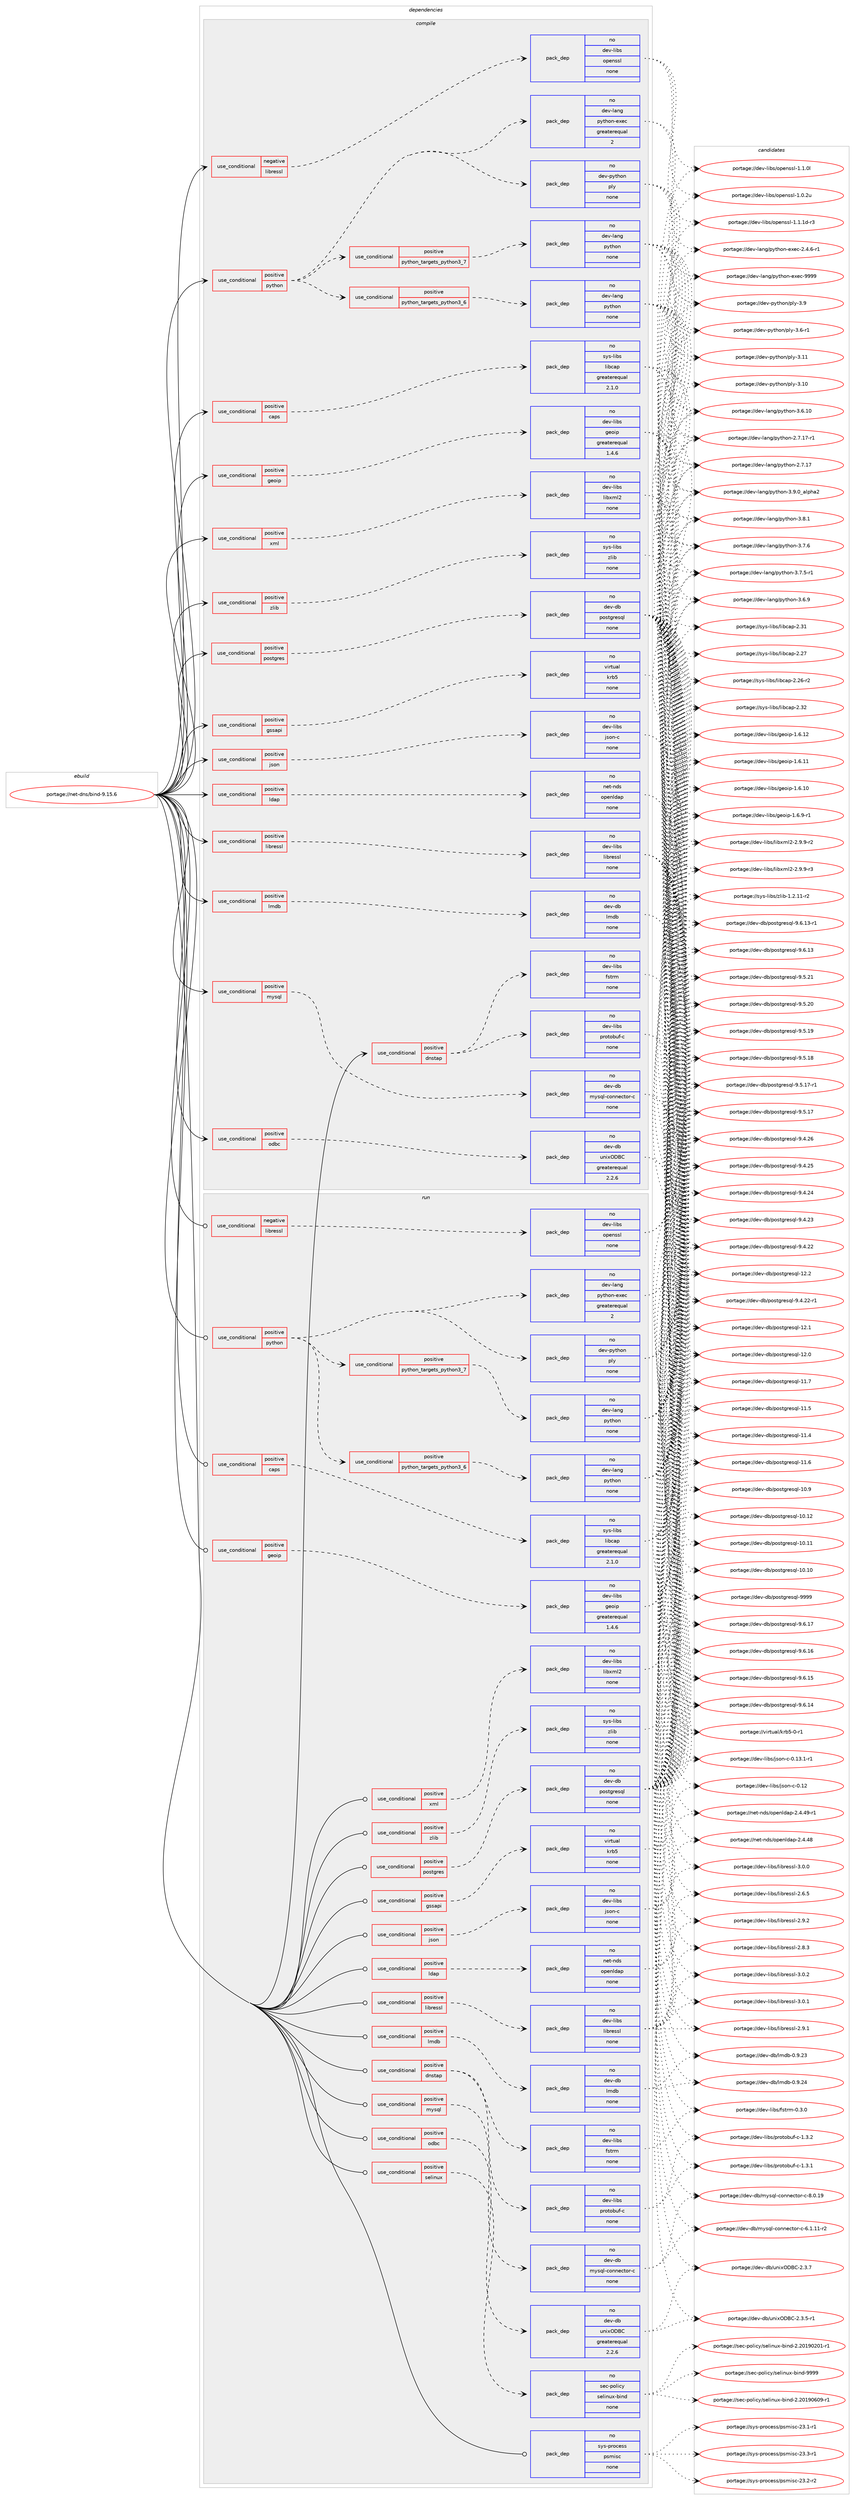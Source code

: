 digraph prolog {

# *************
# Graph options
# *************

newrank=true;
concentrate=true;
compound=true;
graph [rankdir=LR,fontname=Helvetica,fontsize=10,ranksep=1.5];#, ranksep=2.5, nodesep=0.2];
edge  [arrowhead=vee];
node  [fontname=Helvetica,fontsize=10];

# **********
# The ebuild
# **********

subgraph cluster_leftcol {
color=gray;
rank=same;
label=<<i>ebuild</i>>;
id [label="portage://net-dns/bind-9.15.6", color=red, width=4, href="../net-dns/bind-9.15.6.svg"];
}

# ****************
# The dependencies
# ****************

subgraph cluster_midcol {
color=gray;
label=<<i>dependencies</i>>;
subgraph cluster_compile {
fillcolor="#eeeeee";
style=filled;
label=<<i>compile</i>>;
subgraph cond22984 {
dependency100509 [label=<<TABLE BORDER="0" CELLBORDER="1" CELLSPACING="0" CELLPADDING="4"><TR><TD ROWSPAN="3" CELLPADDING="10">use_conditional</TD></TR><TR><TD>negative</TD></TR><TR><TD>libressl</TD></TR></TABLE>>, shape=none, color=red];
subgraph pack75666 {
dependency100510 [label=<<TABLE BORDER="0" CELLBORDER="1" CELLSPACING="0" CELLPADDING="4" WIDTH="220"><TR><TD ROWSPAN="6" CELLPADDING="30">pack_dep</TD></TR><TR><TD WIDTH="110">no</TD></TR><TR><TD>dev-libs</TD></TR><TR><TD>openssl</TD></TR><TR><TD>none</TD></TR><TR><TD></TD></TR></TABLE>>, shape=none, color=blue];
}
dependency100509:e -> dependency100510:w [weight=20,style="dashed",arrowhead="vee"];
}
id:e -> dependency100509:w [weight=20,style="solid",arrowhead="vee"];
subgraph cond22985 {
dependency100511 [label=<<TABLE BORDER="0" CELLBORDER="1" CELLSPACING="0" CELLPADDING="4"><TR><TD ROWSPAN="3" CELLPADDING="10">use_conditional</TD></TR><TR><TD>positive</TD></TR><TR><TD>caps</TD></TR></TABLE>>, shape=none, color=red];
subgraph pack75667 {
dependency100512 [label=<<TABLE BORDER="0" CELLBORDER="1" CELLSPACING="0" CELLPADDING="4" WIDTH="220"><TR><TD ROWSPAN="6" CELLPADDING="30">pack_dep</TD></TR><TR><TD WIDTH="110">no</TD></TR><TR><TD>sys-libs</TD></TR><TR><TD>libcap</TD></TR><TR><TD>greaterequal</TD></TR><TR><TD>2.1.0</TD></TR></TABLE>>, shape=none, color=blue];
}
dependency100511:e -> dependency100512:w [weight=20,style="dashed",arrowhead="vee"];
}
id:e -> dependency100511:w [weight=20,style="solid",arrowhead="vee"];
subgraph cond22986 {
dependency100513 [label=<<TABLE BORDER="0" CELLBORDER="1" CELLSPACING="0" CELLPADDING="4"><TR><TD ROWSPAN="3" CELLPADDING="10">use_conditional</TD></TR><TR><TD>positive</TD></TR><TR><TD>dnstap</TD></TR></TABLE>>, shape=none, color=red];
subgraph pack75668 {
dependency100514 [label=<<TABLE BORDER="0" CELLBORDER="1" CELLSPACING="0" CELLPADDING="4" WIDTH="220"><TR><TD ROWSPAN="6" CELLPADDING="30">pack_dep</TD></TR><TR><TD WIDTH="110">no</TD></TR><TR><TD>dev-libs</TD></TR><TR><TD>fstrm</TD></TR><TR><TD>none</TD></TR><TR><TD></TD></TR></TABLE>>, shape=none, color=blue];
}
dependency100513:e -> dependency100514:w [weight=20,style="dashed",arrowhead="vee"];
subgraph pack75669 {
dependency100515 [label=<<TABLE BORDER="0" CELLBORDER="1" CELLSPACING="0" CELLPADDING="4" WIDTH="220"><TR><TD ROWSPAN="6" CELLPADDING="30">pack_dep</TD></TR><TR><TD WIDTH="110">no</TD></TR><TR><TD>dev-libs</TD></TR><TR><TD>protobuf-c</TD></TR><TR><TD>none</TD></TR><TR><TD></TD></TR></TABLE>>, shape=none, color=blue];
}
dependency100513:e -> dependency100515:w [weight=20,style="dashed",arrowhead="vee"];
}
id:e -> dependency100513:w [weight=20,style="solid",arrowhead="vee"];
subgraph cond22987 {
dependency100516 [label=<<TABLE BORDER="0" CELLBORDER="1" CELLSPACING="0" CELLPADDING="4"><TR><TD ROWSPAN="3" CELLPADDING="10">use_conditional</TD></TR><TR><TD>positive</TD></TR><TR><TD>geoip</TD></TR></TABLE>>, shape=none, color=red];
subgraph pack75670 {
dependency100517 [label=<<TABLE BORDER="0" CELLBORDER="1" CELLSPACING="0" CELLPADDING="4" WIDTH="220"><TR><TD ROWSPAN="6" CELLPADDING="30">pack_dep</TD></TR><TR><TD WIDTH="110">no</TD></TR><TR><TD>dev-libs</TD></TR><TR><TD>geoip</TD></TR><TR><TD>greaterequal</TD></TR><TR><TD>1.4.6</TD></TR></TABLE>>, shape=none, color=blue];
}
dependency100516:e -> dependency100517:w [weight=20,style="dashed",arrowhead="vee"];
}
id:e -> dependency100516:w [weight=20,style="solid",arrowhead="vee"];
subgraph cond22988 {
dependency100518 [label=<<TABLE BORDER="0" CELLBORDER="1" CELLSPACING="0" CELLPADDING="4"><TR><TD ROWSPAN="3" CELLPADDING="10">use_conditional</TD></TR><TR><TD>positive</TD></TR><TR><TD>gssapi</TD></TR></TABLE>>, shape=none, color=red];
subgraph pack75671 {
dependency100519 [label=<<TABLE BORDER="0" CELLBORDER="1" CELLSPACING="0" CELLPADDING="4" WIDTH="220"><TR><TD ROWSPAN="6" CELLPADDING="30">pack_dep</TD></TR><TR><TD WIDTH="110">no</TD></TR><TR><TD>virtual</TD></TR><TR><TD>krb5</TD></TR><TR><TD>none</TD></TR><TR><TD></TD></TR></TABLE>>, shape=none, color=blue];
}
dependency100518:e -> dependency100519:w [weight=20,style="dashed",arrowhead="vee"];
}
id:e -> dependency100518:w [weight=20,style="solid",arrowhead="vee"];
subgraph cond22989 {
dependency100520 [label=<<TABLE BORDER="0" CELLBORDER="1" CELLSPACING="0" CELLPADDING="4"><TR><TD ROWSPAN="3" CELLPADDING="10">use_conditional</TD></TR><TR><TD>positive</TD></TR><TR><TD>json</TD></TR></TABLE>>, shape=none, color=red];
subgraph pack75672 {
dependency100521 [label=<<TABLE BORDER="0" CELLBORDER="1" CELLSPACING="0" CELLPADDING="4" WIDTH="220"><TR><TD ROWSPAN="6" CELLPADDING="30">pack_dep</TD></TR><TR><TD WIDTH="110">no</TD></TR><TR><TD>dev-libs</TD></TR><TR><TD>json-c</TD></TR><TR><TD>none</TD></TR><TR><TD></TD></TR></TABLE>>, shape=none, color=blue];
}
dependency100520:e -> dependency100521:w [weight=20,style="dashed",arrowhead="vee"];
}
id:e -> dependency100520:w [weight=20,style="solid",arrowhead="vee"];
subgraph cond22990 {
dependency100522 [label=<<TABLE BORDER="0" CELLBORDER="1" CELLSPACING="0" CELLPADDING="4"><TR><TD ROWSPAN="3" CELLPADDING="10">use_conditional</TD></TR><TR><TD>positive</TD></TR><TR><TD>ldap</TD></TR></TABLE>>, shape=none, color=red];
subgraph pack75673 {
dependency100523 [label=<<TABLE BORDER="0" CELLBORDER="1" CELLSPACING="0" CELLPADDING="4" WIDTH="220"><TR><TD ROWSPAN="6" CELLPADDING="30">pack_dep</TD></TR><TR><TD WIDTH="110">no</TD></TR><TR><TD>net-nds</TD></TR><TR><TD>openldap</TD></TR><TR><TD>none</TD></TR><TR><TD></TD></TR></TABLE>>, shape=none, color=blue];
}
dependency100522:e -> dependency100523:w [weight=20,style="dashed",arrowhead="vee"];
}
id:e -> dependency100522:w [weight=20,style="solid",arrowhead="vee"];
subgraph cond22991 {
dependency100524 [label=<<TABLE BORDER="0" CELLBORDER="1" CELLSPACING="0" CELLPADDING="4"><TR><TD ROWSPAN="3" CELLPADDING="10">use_conditional</TD></TR><TR><TD>positive</TD></TR><TR><TD>libressl</TD></TR></TABLE>>, shape=none, color=red];
subgraph pack75674 {
dependency100525 [label=<<TABLE BORDER="0" CELLBORDER="1" CELLSPACING="0" CELLPADDING="4" WIDTH="220"><TR><TD ROWSPAN="6" CELLPADDING="30">pack_dep</TD></TR><TR><TD WIDTH="110">no</TD></TR><TR><TD>dev-libs</TD></TR><TR><TD>libressl</TD></TR><TR><TD>none</TD></TR><TR><TD></TD></TR></TABLE>>, shape=none, color=blue];
}
dependency100524:e -> dependency100525:w [weight=20,style="dashed",arrowhead="vee"];
}
id:e -> dependency100524:w [weight=20,style="solid",arrowhead="vee"];
subgraph cond22992 {
dependency100526 [label=<<TABLE BORDER="0" CELLBORDER="1" CELLSPACING="0" CELLPADDING="4"><TR><TD ROWSPAN="3" CELLPADDING="10">use_conditional</TD></TR><TR><TD>positive</TD></TR><TR><TD>lmdb</TD></TR></TABLE>>, shape=none, color=red];
subgraph pack75675 {
dependency100527 [label=<<TABLE BORDER="0" CELLBORDER="1" CELLSPACING="0" CELLPADDING="4" WIDTH="220"><TR><TD ROWSPAN="6" CELLPADDING="30">pack_dep</TD></TR><TR><TD WIDTH="110">no</TD></TR><TR><TD>dev-db</TD></TR><TR><TD>lmdb</TD></TR><TR><TD>none</TD></TR><TR><TD></TD></TR></TABLE>>, shape=none, color=blue];
}
dependency100526:e -> dependency100527:w [weight=20,style="dashed",arrowhead="vee"];
}
id:e -> dependency100526:w [weight=20,style="solid",arrowhead="vee"];
subgraph cond22993 {
dependency100528 [label=<<TABLE BORDER="0" CELLBORDER="1" CELLSPACING="0" CELLPADDING="4"><TR><TD ROWSPAN="3" CELLPADDING="10">use_conditional</TD></TR><TR><TD>positive</TD></TR><TR><TD>mysql</TD></TR></TABLE>>, shape=none, color=red];
subgraph pack75676 {
dependency100529 [label=<<TABLE BORDER="0" CELLBORDER="1" CELLSPACING="0" CELLPADDING="4" WIDTH="220"><TR><TD ROWSPAN="6" CELLPADDING="30">pack_dep</TD></TR><TR><TD WIDTH="110">no</TD></TR><TR><TD>dev-db</TD></TR><TR><TD>mysql-connector-c</TD></TR><TR><TD>none</TD></TR><TR><TD></TD></TR></TABLE>>, shape=none, color=blue];
}
dependency100528:e -> dependency100529:w [weight=20,style="dashed",arrowhead="vee"];
}
id:e -> dependency100528:w [weight=20,style="solid",arrowhead="vee"];
subgraph cond22994 {
dependency100530 [label=<<TABLE BORDER="0" CELLBORDER="1" CELLSPACING="0" CELLPADDING="4"><TR><TD ROWSPAN="3" CELLPADDING="10">use_conditional</TD></TR><TR><TD>positive</TD></TR><TR><TD>odbc</TD></TR></TABLE>>, shape=none, color=red];
subgraph pack75677 {
dependency100531 [label=<<TABLE BORDER="0" CELLBORDER="1" CELLSPACING="0" CELLPADDING="4" WIDTH="220"><TR><TD ROWSPAN="6" CELLPADDING="30">pack_dep</TD></TR><TR><TD WIDTH="110">no</TD></TR><TR><TD>dev-db</TD></TR><TR><TD>unixODBC</TD></TR><TR><TD>greaterequal</TD></TR><TR><TD>2.2.6</TD></TR></TABLE>>, shape=none, color=blue];
}
dependency100530:e -> dependency100531:w [weight=20,style="dashed",arrowhead="vee"];
}
id:e -> dependency100530:w [weight=20,style="solid",arrowhead="vee"];
subgraph cond22995 {
dependency100532 [label=<<TABLE BORDER="0" CELLBORDER="1" CELLSPACING="0" CELLPADDING="4"><TR><TD ROWSPAN="3" CELLPADDING="10">use_conditional</TD></TR><TR><TD>positive</TD></TR><TR><TD>postgres</TD></TR></TABLE>>, shape=none, color=red];
subgraph pack75678 {
dependency100533 [label=<<TABLE BORDER="0" CELLBORDER="1" CELLSPACING="0" CELLPADDING="4" WIDTH="220"><TR><TD ROWSPAN="6" CELLPADDING="30">pack_dep</TD></TR><TR><TD WIDTH="110">no</TD></TR><TR><TD>dev-db</TD></TR><TR><TD>postgresql</TD></TR><TR><TD>none</TD></TR><TR><TD></TD></TR></TABLE>>, shape=none, color=blue];
}
dependency100532:e -> dependency100533:w [weight=20,style="dashed",arrowhead="vee"];
}
id:e -> dependency100532:w [weight=20,style="solid",arrowhead="vee"];
subgraph cond22996 {
dependency100534 [label=<<TABLE BORDER="0" CELLBORDER="1" CELLSPACING="0" CELLPADDING="4"><TR><TD ROWSPAN="3" CELLPADDING="10">use_conditional</TD></TR><TR><TD>positive</TD></TR><TR><TD>python</TD></TR></TABLE>>, shape=none, color=red];
subgraph cond22997 {
dependency100535 [label=<<TABLE BORDER="0" CELLBORDER="1" CELLSPACING="0" CELLPADDING="4"><TR><TD ROWSPAN="3" CELLPADDING="10">use_conditional</TD></TR><TR><TD>positive</TD></TR><TR><TD>python_targets_python3_6</TD></TR></TABLE>>, shape=none, color=red];
subgraph pack75679 {
dependency100536 [label=<<TABLE BORDER="0" CELLBORDER="1" CELLSPACING="0" CELLPADDING="4" WIDTH="220"><TR><TD ROWSPAN="6" CELLPADDING="30">pack_dep</TD></TR><TR><TD WIDTH="110">no</TD></TR><TR><TD>dev-lang</TD></TR><TR><TD>python</TD></TR><TR><TD>none</TD></TR><TR><TD></TD></TR></TABLE>>, shape=none, color=blue];
}
dependency100535:e -> dependency100536:w [weight=20,style="dashed",arrowhead="vee"];
}
dependency100534:e -> dependency100535:w [weight=20,style="dashed",arrowhead="vee"];
subgraph cond22998 {
dependency100537 [label=<<TABLE BORDER="0" CELLBORDER="1" CELLSPACING="0" CELLPADDING="4"><TR><TD ROWSPAN="3" CELLPADDING="10">use_conditional</TD></TR><TR><TD>positive</TD></TR><TR><TD>python_targets_python3_7</TD></TR></TABLE>>, shape=none, color=red];
subgraph pack75680 {
dependency100538 [label=<<TABLE BORDER="0" CELLBORDER="1" CELLSPACING="0" CELLPADDING="4" WIDTH="220"><TR><TD ROWSPAN="6" CELLPADDING="30">pack_dep</TD></TR><TR><TD WIDTH="110">no</TD></TR><TR><TD>dev-lang</TD></TR><TR><TD>python</TD></TR><TR><TD>none</TD></TR><TR><TD></TD></TR></TABLE>>, shape=none, color=blue];
}
dependency100537:e -> dependency100538:w [weight=20,style="dashed",arrowhead="vee"];
}
dependency100534:e -> dependency100537:w [weight=20,style="dashed",arrowhead="vee"];
subgraph pack75681 {
dependency100539 [label=<<TABLE BORDER="0" CELLBORDER="1" CELLSPACING="0" CELLPADDING="4" WIDTH="220"><TR><TD ROWSPAN="6" CELLPADDING="30">pack_dep</TD></TR><TR><TD WIDTH="110">no</TD></TR><TR><TD>dev-lang</TD></TR><TR><TD>python-exec</TD></TR><TR><TD>greaterequal</TD></TR><TR><TD>2</TD></TR></TABLE>>, shape=none, color=blue];
}
dependency100534:e -> dependency100539:w [weight=20,style="dashed",arrowhead="vee"];
subgraph pack75682 {
dependency100540 [label=<<TABLE BORDER="0" CELLBORDER="1" CELLSPACING="0" CELLPADDING="4" WIDTH="220"><TR><TD ROWSPAN="6" CELLPADDING="30">pack_dep</TD></TR><TR><TD WIDTH="110">no</TD></TR><TR><TD>dev-python</TD></TR><TR><TD>ply</TD></TR><TR><TD>none</TD></TR><TR><TD></TD></TR></TABLE>>, shape=none, color=blue];
}
dependency100534:e -> dependency100540:w [weight=20,style="dashed",arrowhead="vee"];
}
id:e -> dependency100534:w [weight=20,style="solid",arrowhead="vee"];
subgraph cond22999 {
dependency100541 [label=<<TABLE BORDER="0" CELLBORDER="1" CELLSPACING="0" CELLPADDING="4"><TR><TD ROWSPAN="3" CELLPADDING="10">use_conditional</TD></TR><TR><TD>positive</TD></TR><TR><TD>xml</TD></TR></TABLE>>, shape=none, color=red];
subgraph pack75683 {
dependency100542 [label=<<TABLE BORDER="0" CELLBORDER="1" CELLSPACING="0" CELLPADDING="4" WIDTH="220"><TR><TD ROWSPAN="6" CELLPADDING="30">pack_dep</TD></TR><TR><TD WIDTH="110">no</TD></TR><TR><TD>dev-libs</TD></TR><TR><TD>libxml2</TD></TR><TR><TD>none</TD></TR><TR><TD></TD></TR></TABLE>>, shape=none, color=blue];
}
dependency100541:e -> dependency100542:w [weight=20,style="dashed",arrowhead="vee"];
}
id:e -> dependency100541:w [weight=20,style="solid",arrowhead="vee"];
subgraph cond23000 {
dependency100543 [label=<<TABLE BORDER="0" CELLBORDER="1" CELLSPACING="0" CELLPADDING="4"><TR><TD ROWSPAN="3" CELLPADDING="10">use_conditional</TD></TR><TR><TD>positive</TD></TR><TR><TD>zlib</TD></TR></TABLE>>, shape=none, color=red];
subgraph pack75684 {
dependency100544 [label=<<TABLE BORDER="0" CELLBORDER="1" CELLSPACING="0" CELLPADDING="4" WIDTH="220"><TR><TD ROWSPAN="6" CELLPADDING="30">pack_dep</TD></TR><TR><TD WIDTH="110">no</TD></TR><TR><TD>sys-libs</TD></TR><TR><TD>zlib</TD></TR><TR><TD>none</TD></TR><TR><TD></TD></TR></TABLE>>, shape=none, color=blue];
}
dependency100543:e -> dependency100544:w [weight=20,style="dashed",arrowhead="vee"];
}
id:e -> dependency100543:w [weight=20,style="solid",arrowhead="vee"];
}
subgraph cluster_compileandrun {
fillcolor="#eeeeee";
style=filled;
label=<<i>compile and run</i>>;
}
subgraph cluster_run {
fillcolor="#eeeeee";
style=filled;
label=<<i>run</i>>;
subgraph cond23001 {
dependency100545 [label=<<TABLE BORDER="0" CELLBORDER="1" CELLSPACING="0" CELLPADDING="4"><TR><TD ROWSPAN="3" CELLPADDING="10">use_conditional</TD></TR><TR><TD>negative</TD></TR><TR><TD>libressl</TD></TR></TABLE>>, shape=none, color=red];
subgraph pack75685 {
dependency100546 [label=<<TABLE BORDER="0" CELLBORDER="1" CELLSPACING="0" CELLPADDING="4" WIDTH="220"><TR><TD ROWSPAN="6" CELLPADDING="30">pack_dep</TD></TR><TR><TD WIDTH="110">no</TD></TR><TR><TD>dev-libs</TD></TR><TR><TD>openssl</TD></TR><TR><TD>none</TD></TR><TR><TD></TD></TR></TABLE>>, shape=none, color=blue];
}
dependency100545:e -> dependency100546:w [weight=20,style="dashed",arrowhead="vee"];
}
id:e -> dependency100545:w [weight=20,style="solid",arrowhead="odot"];
subgraph cond23002 {
dependency100547 [label=<<TABLE BORDER="0" CELLBORDER="1" CELLSPACING="0" CELLPADDING="4"><TR><TD ROWSPAN="3" CELLPADDING="10">use_conditional</TD></TR><TR><TD>positive</TD></TR><TR><TD>caps</TD></TR></TABLE>>, shape=none, color=red];
subgraph pack75686 {
dependency100548 [label=<<TABLE BORDER="0" CELLBORDER="1" CELLSPACING="0" CELLPADDING="4" WIDTH="220"><TR><TD ROWSPAN="6" CELLPADDING="30">pack_dep</TD></TR><TR><TD WIDTH="110">no</TD></TR><TR><TD>sys-libs</TD></TR><TR><TD>libcap</TD></TR><TR><TD>greaterequal</TD></TR><TR><TD>2.1.0</TD></TR></TABLE>>, shape=none, color=blue];
}
dependency100547:e -> dependency100548:w [weight=20,style="dashed",arrowhead="vee"];
}
id:e -> dependency100547:w [weight=20,style="solid",arrowhead="odot"];
subgraph cond23003 {
dependency100549 [label=<<TABLE BORDER="0" CELLBORDER="1" CELLSPACING="0" CELLPADDING="4"><TR><TD ROWSPAN="3" CELLPADDING="10">use_conditional</TD></TR><TR><TD>positive</TD></TR><TR><TD>dnstap</TD></TR></TABLE>>, shape=none, color=red];
subgraph pack75687 {
dependency100550 [label=<<TABLE BORDER="0" CELLBORDER="1" CELLSPACING="0" CELLPADDING="4" WIDTH="220"><TR><TD ROWSPAN="6" CELLPADDING="30">pack_dep</TD></TR><TR><TD WIDTH="110">no</TD></TR><TR><TD>dev-libs</TD></TR><TR><TD>fstrm</TD></TR><TR><TD>none</TD></TR><TR><TD></TD></TR></TABLE>>, shape=none, color=blue];
}
dependency100549:e -> dependency100550:w [weight=20,style="dashed",arrowhead="vee"];
subgraph pack75688 {
dependency100551 [label=<<TABLE BORDER="0" CELLBORDER="1" CELLSPACING="0" CELLPADDING="4" WIDTH="220"><TR><TD ROWSPAN="6" CELLPADDING="30">pack_dep</TD></TR><TR><TD WIDTH="110">no</TD></TR><TR><TD>dev-libs</TD></TR><TR><TD>protobuf-c</TD></TR><TR><TD>none</TD></TR><TR><TD></TD></TR></TABLE>>, shape=none, color=blue];
}
dependency100549:e -> dependency100551:w [weight=20,style="dashed",arrowhead="vee"];
}
id:e -> dependency100549:w [weight=20,style="solid",arrowhead="odot"];
subgraph cond23004 {
dependency100552 [label=<<TABLE BORDER="0" CELLBORDER="1" CELLSPACING="0" CELLPADDING="4"><TR><TD ROWSPAN="3" CELLPADDING="10">use_conditional</TD></TR><TR><TD>positive</TD></TR><TR><TD>geoip</TD></TR></TABLE>>, shape=none, color=red];
subgraph pack75689 {
dependency100553 [label=<<TABLE BORDER="0" CELLBORDER="1" CELLSPACING="0" CELLPADDING="4" WIDTH="220"><TR><TD ROWSPAN="6" CELLPADDING="30">pack_dep</TD></TR><TR><TD WIDTH="110">no</TD></TR><TR><TD>dev-libs</TD></TR><TR><TD>geoip</TD></TR><TR><TD>greaterequal</TD></TR><TR><TD>1.4.6</TD></TR></TABLE>>, shape=none, color=blue];
}
dependency100552:e -> dependency100553:w [weight=20,style="dashed",arrowhead="vee"];
}
id:e -> dependency100552:w [weight=20,style="solid",arrowhead="odot"];
subgraph cond23005 {
dependency100554 [label=<<TABLE BORDER="0" CELLBORDER="1" CELLSPACING="0" CELLPADDING="4"><TR><TD ROWSPAN="3" CELLPADDING="10">use_conditional</TD></TR><TR><TD>positive</TD></TR><TR><TD>gssapi</TD></TR></TABLE>>, shape=none, color=red];
subgraph pack75690 {
dependency100555 [label=<<TABLE BORDER="0" CELLBORDER="1" CELLSPACING="0" CELLPADDING="4" WIDTH="220"><TR><TD ROWSPAN="6" CELLPADDING="30">pack_dep</TD></TR><TR><TD WIDTH="110">no</TD></TR><TR><TD>virtual</TD></TR><TR><TD>krb5</TD></TR><TR><TD>none</TD></TR><TR><TD></TD></TR></TABLE>>, shape=none, color=blue];
}
dependency100554:e -> dependency100555:w [weight=20,style="dashed",arrowhead="vee"];
}
id:e -> dependency100554:w [weight=20,style="solid",arrowhead="odot"];
subgraph cond23006 {
dependency100556 [label=<<TABLE BORDER="0" CELLBORDER="1" CELLSPACING="0" CELLPADDING="4"><TR><TD ROWSPAN="3" CELLPADDING="10">use_conditional</TD></TR><TR><TD>positive</TD></TR><TR><TD>json</TD></TR></TABLE>>, shape=none, color=red];
subgraph pack75691 {
dependency100557 [label=<<TABLE BORDER="0" CELLBORDER="1" CELLSPACING="0" CELLPADDING="4" WIDTH="220"><TR><TD ROWSPAN="6" CELLPADDING="30">pack_dep</TD></TR><TR><TD WIDTH="110">no</TD></TR><TR><TD>dev-libs</TD></TR><TR><TD>json-c</TD></TR><TR><TD>none</TD></TR><TR><TD></TD></TR></TABLE>>, shape=none, color=blue];
}
dependency100556:e -> dependency100557:w [weight=20,style="dashed",arrowhead="vee"];
}
id:e -> dependency100556:w [weight=20,style="solid",arrowhead="odot"];
subgraph cond23007 {
dependency100558 [label=<<TABLE BORDER="0" CELLBORDER="1" CELLSPACING="0" CELLPADDING="4"><TR><TD ROWSPAN="3" CELLPADDING="10">use_conditional</TD></TR><TR><TD>positive</TD></TR><TR><TD>ldap</TD></TR></TABLE>>, shape=none, color=red];
subgraph pack75692 {
dependency100559 [label=<<TABLE BORDER="0" CELLBORDER="1" CELLSPACING="0" CELLPADDING="4" WIDTH="220"><TR><TD ROWSPAN="6" CELLPADDING="30">pack_dep</TD></TR><TR><TD WIDTH="110">no</TD></TR><TR><TD>net-nds</TD></TR><TR><TD>openldap</TD></TR><TR><TD>none</TD></TR><TR><TD></TD></TR></TABLE>>, shape=none, color=blue];
}
dependency100558:e -> dependency100559:w [weight=20,style="dashed",arrowhead="vee"];
}
id:e -> dependency100558:w [weight=20,style="solid",arrowhead="odot"];
subgraph cond23008 {
dependency100560 [label=<<TABLE BORDER="0" CELLBORDER="1" CELLSPACING="0" CELLPADDING="4"><TR><TD ROWSPAN="3" CELLPADDING="10">use_conditional</TD></TR><TR><TD>positive</TD></TR><TR><TD>libressl</TD></TR></TABLE>>, shape=none, color=red];
subgraph pack75693 {
dependency100561 [label=<<TABLE BORDER="0" CELLBORDER="1" CELLSPACING="0" CELLPADDING="4" WIDTH="220"><TR><TD ROWSPAN="6" CELLPADDING="30">pack_dep</TD></TR><TR><TD WIDTH="110">no</TD></TR><TR><TD>dev-libs</TD></TR><TR><TD>libressl</TD></TR><TR><TD>none</TD></TR><TR><TD></TD></TR></TABLE>>, shape=none, color=blue];
}
dependency100560:e -> dependency100561:w [weight=20,style="dashed",arrowhead="vee"];
}
id:e -> dependency100560:w [weight=20,style="solid",arrowhead="odot"];
subgraph cond23009 {
dependency100562 [label=<<TABLE BORDER="0" CELLBORDER="1" CELLSPACING="0" CELLPADDING="4"><TR><TD ROWSPAN="3" CELLPADDING="10">use_conditional</TD></TR><TR><TD>positive</TD></TR><TR><TD>lmdb</TD></TR></TABLE>>, shape=none, color=red];
subgraph pack75694 {
dependency100563 [label=<<TABLE BORDER="0" CELLBORDER="1" CELLSPACING="0" CELLPADDING="4" WIDTH="220"><TR><TD ROWSPAN="6" CELLPADDING="30">pack_dep</TD></TR><TR><TD WIDTH="110">no</TD></TR><TR><TD>dev-db</TD></TR><TR><TD>lmdb</TD></TR><TR><TD>none</TD></TR><TR><TD></TD></TR></TABLE>>, shape=none, color=blue];
}
dependency100562:e -> dependency100563:w [weight=20,style="dashed",arrowhead="vee"];
}
id:e -> dependency100562:w [weight=20,style="solid",arrowhead="odot"];
subgraph cond23010 {
dependency100564 [label=<<TABLE BORDER="0" CELLBORDER="1" CELLSPACING="0" CELLPADDING="4"><TR><TD ROWSPAN="3" CELLPADDING="10">use_conditional</TD></TR><TR><TD>positive</TD></TR><TR><TD>mysql</TD></TR></TABLE>>, shape=none, color=red];
subgraph pack75695 {
dependency100565 [label=<<TABLE BORDER="0" CELLBORDER="1" CELLSPACING="0" CELLPADDING="4" WIDTH="220"><TR><TD ROWSPAN="6" CELLPADDING="30">pack_dep</TD></TR><TR><TD WIDTH="110">no</TD></TR><TR><TD>dev-db</TD></TR><TR><TD>mysql-connector-c</TD></TR><TR><TD>none</TD></TR><TR><TD></TD></TR></TABLE>>, shape=none, color=blue];
}
dependency100564:e -> dependency100565:w [weight=20,style="dashed",arrowhead="vee"];
}
id:e -> dependency100564:w [weight=20,style="solid",arrowhead="odot"];
subgraph cond23011 {
dependency100566 [label=<<TABLE BORDER="0" CELLBORDER="1" CELLSPACING="0" CELLPADDING="4"><TR><TD ROWSPAN="3" CELLPADDING="10">use_conditional</TD></TR><TR><TD>positive</TD></TR><TR><TD>odbc</TD></TR></TABLE>>, shape=none, color=red];
subgraph pack75696 {
dependency100567 [label=<<TABLE BORDER="0" CELLBORDER="1" CELLSPACING="0" CELLPADDING="4" WIDTH="220"><TR><TD ROWSPAN="6" CELLPADDING="30">pack_dep</TD></TR><TR><TD WIDTH="110">no</TD></TR><TR><TD>dev-db</TD></TR><TR><TD>unixODBC</TD></TR><TR><TD>greaterequal</TD></TR><TR><TD>2.2.6</TD></TR></TABLE>>, shape=none, color=blue];
}
dependency100566:e -> dependency100567:w [weight=20,style="dashed",arrowhead="vee"];
}
id:e -> dependency100566:w [weight=20,style="solid",arrowhead="odot"];
subgraph cond23012 {
dependency100568 [label=<<TABLE BORDER="0" CELLBORDER="1" CELLSPACING="0" CELLPADDING="4"><TR><TD ROWSPAN="3" CELLPADDING="10">use_conditional</TD></TR><TR><TD>positive</TD></TR><TR><TD>postgres</TD></TR></TABLE>>, shape=none, color=red];
subgraph pack75697 {
dependency100569 [label=<<TABLE BORDER="0" CELLBORDER="1" CELLSPACING="0" CELLPADDING="4" WIDTH="220"><TR><TD ROWSPAN="6" CELLPADDING="30">pack_dep</TD></TR><TR><TD WIDTH="110">no</TD></TR><TR><TD>dev-db</TD></TR><TR><TD>postgresql</TD></TR><TR><TD>none</TD></TR><TR><TD></TD></TR></TABLE>>, shape=none, color=blue];
}
dependency100568:e -> dependency100569:w [weight=20,style="dashed",arrowhead="vee"];
}
id:e -> dependency100568:w [weight=20,style="solid",arrowhead="odot"];
subgraph cond23013 {
dependency100570 [label=<<TABLE BORDER="0" CELLBORDER="1" CELLSPACING="0" CELLPADDING="4"><TR><TD ROWSPAN="3" CELLPADDING="10">use_conditional</TD></TR><TR><TD>positive</TD></TR><TR><TD>python</TD></TR></TABLE>>, shape=none, color=red];
subgraph cond23014 {
dependency100571 [label=<<TABLE BORDER="0" CELLBORDER="1" CELLSPACING="0" CELLPADDING="4"><TR><TD ROWSPAN="3" CELLPADDING="10">use_conditional</TD></TR><TR><TD>positive</TD></TR><TR><TD>python_targets_python3_6</TD></TR></TABLE>>, shape=none, color=red];
subgraph pack75698 {
dependency100572 [label=<<TABLE BORDER="0" CELLBORDER="1" CELLSPACING="0" CELLPADDING="4" WIDTH="220"><TR><TD ROWSPAN="6" CELLPADDING="30">pack_dep</TD></TR><TR><TD WIDTH="110">no</TD></TR><TR><TD>dev-lang</TD></TR><TR><TD>python</TD></TR><TR><TD>none</TD></TR><TR><TD></TD></TR></TABLE>>, shape=none, color=blue];
}
dependency100571:e -> dependency100572:w [weight=20,style="dashed",arrowhead="vee"];
}
dependency100570:e -> dependency100571:w [weight=20,style="dashed",arrowhead="vee"];
subgraph cond23015 {
dependency100573 [label=<<TABLE BORDER="0" CELLBORDER="1" CELLSPACING="0" CELLPADDING="4"><TR><TD ROWSPAN="3" CELLPADDING="10">use_conditional</TD></TR><TR><TD>positive</TD></TR><TR><TD>python_targets_python3_7</TD></TR></TABLE>>, shape=none, color=red];
subgraph pack75699 {
dependency100574 [label=<<TABLE BORDER="0" CELLBORDER="1" CELLSPACING="0" CELLPADDING="4" WIDTH="220"><TR><TD ROWSPAN="6" CELLPADDING="30">pack_dep</TD></TR><TR><TD WIDTH="110">no</TD></TR><TR><TD>dev-lang</TD></TR><TR><TD>python</TD></TR><TR><TD>none</TD></TR><TR><TD></TD></TR></TABLE>>, shape=none, color=blue];
}
dependency100573:e -> dependency100574:w [weight=20,style="dashed",arrowhead="vee"];
}
dependency100570:e -> dependency100573:w [weight=20,style="dashed",arrowhead="vee"];
subgraph pack75700 {
dependency100575 [label=<<TABLE BORDER="0" CELLBORDER="1" CELLSPACING="0" CELLPADDING="4" WIDTH="220"><TR><TD ROWSPAN="6" CELLPADDING="30">pack_dep</TD></TR><TR><TD WIDTH="110">no</TD></TR><TR><TD>dev-lang</TD></TR><TR><TD>python-exec</TD></TR><TR><TD>greaterequal</TD></TR><TR><TD>2</TD></TR></TABLE>>, shape=none, color=blue];
}
dependency100570:e -> dependency100575:w [weight=20,style="dashed",arrowhead="vee"];
subgraph pack75701 {
dependency100576 [label=<<TABLE BORDER="0" CELLBORDER="1" CELLSPACING="0" CELLPADDING="4" WIDTH="220"><TR><TD ROWSPAN="6" CELLPADDING="30">pack_dep</TD></TR><TR><TD WIDTH="110">no</TD></TR><TR><TD>dev-python</TD></TR><TR><TD>ply</TD></TR><TR><TD>none</TD></TR><TR><TD></TD></TR></TABLE>>, shape=none, color=blue];
}
dependency100570:e -> dependency100576:w [weight=20,style="dashed",arrowhead="vee"];
}
id:e -> dependency100570:w [weight=20,style="solid",arrowhead="odot"];
subgraph cond23016 {
dependency100577 [label=<<TABLE BORDER="0" CELLBORDER="1" CELLSPACING="0" CELLPADDING="4"><TR><TD ROWSPAN="3" CELLPADDING="10">use_conditional</TD></TR><TR><TD>positive</TD></TR><TR><TD>selinux</TD></TR></TABLE>>, shape=none, color=red];
subgraph pack75702 {
dependency100578 [label=<<TABLE BORDER="0" CELLBORDER="1" CELLSPACING="0" CELLPADDING="4" WIDTH="220"><TR><TD ROWSPAN="6" CELLPADDING="30">pack_dep</TD></TR><TR><TD WIDTH="110">no</TD></TR><TR><TD>sec-policy</TD></TR><TR><TD>selinux-bind</TD></TR><TR><TD>none</TD></TR><TR><TD></TD></TR></TABLE>>, shape=none, color=blue];
}
dependency100577:e -> dependency100578:w [weight=20,style="dashed",arrowhead="vee"];
}
id:e -> dependency100577:w [weight=20,style="solid",arrowhead="odot"];
subgraph cond23017 {
dependency100579 [label=<<TABLE BORDER="0" CELLBORDER="1" CELLSPACING="0" CELLPADDING="4"><TR><TD ROWSPAN="3" CELLPADDING="10">use_conditional</TD></TR><TR><TD>positive</TD></TR><TR><TD>xml</TD></TR></TABLE>>, shape=none, color=red];
subgraph pack75703 {
dependency100580 [label=<<TABLE BORDER="0" CELLBORDER="1" CELLSPACING="0" CELLPADDING="4" WIDTH="220"><TR><TD ROWSPAN="6" CELLPADDING="30">pack_dep</TD></TR><TR><TD WIDTH="110">no</TD></TR><TR><TD>dev-libs</TD></TR><TR><TD>libxml2</TD></TR><TR><TD>none</TD></TR><TR><TD></TD></TR></TABLE>>, shape=none, color=blue];
}
dependency100579:e -> dependency100580:w [weight=20,style="dashed",arrowhead="vee"];
}
id:e -> dependency100579:w [weight=20,style="solid",arrowhead="odot"];
subgraph cond23018 {
dependency100581 [label=<<TABLE BORDER="0" CELLBORDER="1" CELLSPACING="0" CELLPADDING="4"><TR><TD ROWSPAN="3" CELLPADDING="10">use_conditional</TD></TR><TR><TD>positive</TD></TR><TR><TD>zlib</TD></TR></TABLE>>, shape=none, color=red];
subgraph pack75704 {
dependency100582 [label=<<TABLE BORDER="0" CELLBORDER="1" CELLSPACING="0" CELLPADDING="4" WIDTH="220"><TR><TD ROWSPAN="6" CELLPADDING="30">pack_dep</TD></TR><TR><TD WIDTH="110">no</TD></TR><TR><TD>sys-libs</TD></TR><TR><TD>zlib</TD></TR><TR><TD>none</TD></TR><TR><TD></TD></TR></TABLE>>, shape=none, color=blue];
}
dependency100581:e -> dependency100582:w [weight=20,style="dashed",arrowhead="vee"];
}
id:e -> dependency100581:w [weight=20,style="solid",arrowhead="odot"];
subgraph pack75705 {
dependency100583 [label=<<TABLE BORDER="0" CELLBORDER="1" CELLSPACING="0" CELLPADDING="4" WIDTH="220"><TR><TD ROWSPAN="6" CELLPADDING="30">pack_dep</TD></TR><TR><TD WIDTH="110">no</TD></TR><TR><TD>sys-process</TD></TR><TR><TD>psmisc</TD></TR><TR><TD>none</TD></TR><TR><TD></TD></TR></TABLE>>, shape=none, color=blue];
}
id:e -> dependency100583:w [weight=20,style="solid",arrowhead="odot"];
}
}

# **************
# The candidates
# **************

subgraph cluster_choices {
rank=same;
color=gray;
label=<<i>candidates</i>>;

subgraph choice75666 {
color=black;
nodesep=1;
choice1001011184510810598115471111121011101151151084549464946491004511451 [label="portage://dev-libs/openssl-1.1.1d-r3", color=red, width=4,href="../dev-libs/openssl-1.1.1d-r3.svg"];
choice100101118451081059811547111112101110115115108454946494648108 [label="portage://dev-libs/openssl-1.1.0l", color=red, width=4,href="../dev-libs/openssl-1.1.0l.svg"];
choice100101118451081059811547111112101110115115108454946484650117 [label="portage://dev-libs/openssl-1.0.2u", color=red, width=4,href="../dev-libs/openssl-1.0.2u.svg"];
dependency100510:e -> choice1001011184510810598115471111121011101151151084549464946491004511451:w [style=dotted,weight="100"];
dependency100510:e -> choice100101118451081059811547111112101110115115108454946494648108:w [style=dotted,weight="100"];
dependency100510:e -> choice100101118451081059811547111112101110115115108454946484650117:w [style=dotted,weight="100"];
}
subgraph choice75667 {
color=black;
nodesep=1;
choice1151211154510810598115471081059899971124550465150 [label="portage://sys-libs/libcap-2.32", color=red, width=4,href="../sys-libs/libcap-2.32.svg"];
choice1151211154510810598115471081059899971124550465149 [label="portage://sys-libs/libcap-2.31", color=red, width=4,href="../sys-libs/libcap-2.31.svg"];
choice1151211154510810598115471081059899971124550465055 [label="portage://sys-libs/libcap-2.27", color=red, width=4,href="../sys-libs/libcap-2.27.svg"];
choice11512111545108105981154710810598999711245504650544511450 [label="portage://sys-libs/libcap-2.26-r2", color=red, width=4,href="../sys-libs/libcap-2.26-r2.svg"];
dependency100512:e -> choice1151211154510810598115471081059899971124550465150:w [style=dotted,weight="100"];
dependency100512:e -> choice1151211154510810598115471081059899971124550465149:w [style=dotted,weight="100"];
dependency100512:e -> choice1151211154510810598115471081059899971124550465055:w [style=dotted,weight="100"];
dependency100512:e -> choice11512111545108105981154710810598999711245504650544511450:w [style=dotted,weight="100"];
}
subgraph choice75668 {
color=black;
nodesep=1;
choice100101118451081059811547102115116114109454846514648 [label="portage://dev-libs/fstrm-0.3.0", color=red, width=4,href="../dev-libs/fstrm-0.3.0.svg"];
dependency100514:e -> choice100101118451081059811547102115116114109454846514648:w [style=dotted,weight="100"];
}
subgraph choice75669 {
color=black;
nodesep=1;
choice100101118451081059811547112114111116111981171024599454946514650 [label="portage://dev-libs/protobuf-c-1.3.2", color=red, width=4,href="../dev-libs/protobuf-c-1.3.2.svg"];
choice100101118451081059811547112114111116111981171024599454946514649 [label="portage://dev-libs/protobuf-c-1.3.1", color=red, width=4,href="../dev-libs/protobuf-c-1.3.1.svg"];
dependency100515:e -> choice100101118451081059811547112114111116111981171024599454946514650:w [style=dotted,weight="100"];
dependency100515:e -> choice100101118451081059811547112114111116111981171024599454946514649:w [style=dotted,weight="100"];
}
subgraph choice75670 {
color=black;
nodesep=1;
choice1001011184510810598115471031011111051124549465446574511449 [label="portage://dev-libs/geoip-1.6.9-r1", color=red, width=4,href="../dev-libs/geoip-1.6.9-r1.svg"];
choice10010111845108105981154710310111110511245494654464950 [label="portage://dev-libs/geoip-1.6.12", color=red, width=4,href="../dev-libs/geoip-1.6.12.svg"];
choice10010111845108105981154710310111110511245494654464949 [label="portage://dev-libs/geoip-1.6.11", color=red, width=4,href="../dev-libs/geoip-1.6.11.svg"];
choice10010111845108105981154710310111110511245494654464948 [label="portage://dev-libs/geoip-1.6.10", color=red, width=4,href="../dev-libs/geoip-1.6.10.svg"];
dependency100517:e -> choice1001011184510810598115471031011111051124549465446574511449:w [style=dotted,weight="100"];
dependency100517:e -> choice10010111845108105981154710310111110511245494654464950:w [style=dotted,weight="100"];
dependency100517:e -> choice10010111845108105981154710310111110511245494654464949:w [style=dotted,weight="100"];
dependency100517:e -> choice10010111845108105981154710310111110511245494654464948:w [style=dotted,weight="100"];
}
subgraph choice75671 {
color=black;
nodesep=1;
choice1181051141161179710847107114985345484511449 [label="portage://virtual/krb5-0-r1", color=red, width=4,href="../virtual/krb5-0-r1.svg"];
dependency100519:e -> choice1181051141161179710847107114985345484511449:w [style=dotted,weight="100"];
}
subgraph choice75672 {
color=black;
nodesep=1;
choice1001011184510810598115471061151111104599454846495146494511449 [label="portage://dev-libs/json-c-0.13.1-r1", color=red, width=4,href="../dev-libs/json-c-0.13.1-r1.svg"];
choice10010111845108105981154710611511111045994548464950 [label="portage://dev-libs/json-c-0.12", color=red, width=4,href="../dev-libs/json-c-0.12.svg"];
dependency100521:e -> choice1001011184510810598115471061151111104599454846495146494511449:w [style=dotted,weight="100"];
dependency100521:e -> choice10010111845108105981154710611511111045994548464950:w [style=dotted,weight="100"];
}
subgraph choice75673 {
color=black;
nodesep=1;
choice110101116451101001154711111210111010810097112455046524652574511449 [label="portage://net-nds/openldap-2.4.49-r1", color=red, width=4,href="../net-nds/openldap-2.4.49-r1.svg"];
choice11010111645110100115471111121011101081009711245504652465256 [label="portage://net-nds/openldap-2.4.48", color=red, width=4,href="../net-nds/openldap-2.4.48.svg"];
dependency100523:e -> choice110101116451101001154711111210111010810097112455046524652574511449:w [style=dotted,weight="100"];
dependency100523:e -> choice11010111645110100115471111121011101081009711245504652465256:w [style=dotted,weight="100"];
}
subgraph choice75674 {
color=black;
nodesep=1;
choice10010111845108105981154710810598114101115115108455146484650 [label="portage://dev-libs/libressl-3.0.2", color=red, width=4,href="../dev-libs/libressl-3.0.2.svg"];
choice10010111845108105981154710810598114101115115108455146484649 [label="portage://dev-libs/libressl-3.0.1", color=red, width=4,href="../dev-libs/libressl-3.0.1.svg"];
choice10010111845108105981154710810598114101115115108455146484648 [label="portage://dev-libs/libressl-3.0.0", color=red, width=4,href="../dev-libs/libressl-3.0.0.svg"];
choice10010111845108105981154710810598114101115115108455046574650 [label="portage://dev-libs/libressl-2.9.2", color=red, width=4,href="../dev-libs/libressl-2.9.2.svg"];
choice10010111845108105981154710810598114101115115108455046574649 [label="portage://dev-libs/libressl-2.9.1", color=red, width=4,href="../dev-libs/libressl-2.9.1.svg"];
choice10010111845108105981154710810598114101115115108455046564651 [label="portage://dev-libs/libressl-2.8.3", color=red, width=4,href="../dev-libs/libressl-2.8.3.svg"];
choice10010111845108105981154710810598114101115115108455046544653 [label="portage://dev-libs/libressl-2.6.5", color=red, width=4,href="../dev-libs/libressl-2.6.5.svg"];
dependency100525:e -> choice10010111845108105981154710810598114101115115108455146484650:w [style=dotted,weight="100"];
dependency100525:e -> choice10010111845108105981154710810598114101115115108455146484649:w [style=dotted,weight="100"];
dependency100525:e -> choice10010111845108105981154710810598114101115115108455146484648:w [style=dotted,weight="100"];
dependency100525:e -> choice10010111845108105981154710810598114101115115108455046574650:w [style=dotted,weight="100"];
dependency100525:e -> choice10010111845108105981154710810598114101115115108455046574649:w [style=dotted,weight="100"];
dependency100525:e -> choice10010111845108105981154710810598114101115115108455046564651:w [style=dotted,weight="100"];
dependency100525:e -> choice10010111845108105981154710810598114101115115108455046544653:w [style=dotted,weight="100"];
}
subgraph choice75675 {
color=black;
nodesep=1;
choice1001011184510098471081091009845484657465052 [label="portage://dev-db/lmdb-0.9.24", color=red, width=4,href="../dev-db/lmdb-0.9.24.svg"];
choice1001011184510098471081091009845484657465051 [label="portage://dev-db/lmdb-0.9.23", color=red, width=4,href="../dev-db/lmdb-0.9.23.svg"];
dependency100527:e -> choice1001011184510098471081091009845484657465052:w [style=dotted,weight="100"];
dependency100527:e -> choice1001011184510098471081091009845484657465051:w [style=dotted,weight="100"];
}
subgraph choice75676 {
color=black;
nodesep=1;
choice100101118451009847109121115113108459911111011010199116111114459945564648464957 [label="portage://dev-db/mysql-connector-c-8.0.19", color=red, width=4,href="../dev-db/mysql-connector-c-8.0.19.svg"];
choice1001011184510098471091211151131084599111110110101991161111144599455446494649494511450 [label="portage://dev-db/mysql-connector-c-6.1.11-r2", color=red, width=4,href="../dev-db/mysql-connector-c-6.1.11-r2.svg"];
dependency100529:e -> choice100101118451009847109121115113108459911111011010199116111114459945564648464957:w [style=dotted,weight="100"];
dependency100529:e -> choice1001011184510098471091211151131084599111110110101991161111144599455446494649494511450:w [style=dotted,weight="100"];
}
subgraph choice75677 {
color=black;
nodesep=1;
choice10010111845100984711711010512079686667455046514655 [label="portage://dev-db/unixODBC-2.3.7", color=red, width=4,href="../dev-db/unixODBC-2.3.7.svg"];
choice100101118451009847117110105120796866674550465146534511449 [label="portage://dev-db/unixODBC-2.3.5-r1", color=red, width=4,href="../dev-db/unixODBC-2.3.5-r1.svg"];
dependency100531:e -> choice10010111845100984711711010512079686667455046514655:w [style=dotted,weight="100"];
dependency100531:e -> choice100101118451009847117110105120796866674550465146534511449:w [style=dotted,weight="100"];
}
subgraph choice75678 {
color=black;
nodesep=1;
choice1001011184510098471121111151161031141011151131084557575757 [label="portage://dev-db/postgresql-9999", color=red, width=4,href="../dev-db/postgresql-9999.svg"];
choice10010111845100984711211111511610311410111511310845574654464955 [label="portage://dev-db/postgresql-9.6.17", color=red, width=4,href="../dev-db/postgresql-9.6.17.svg"];
choice10010111845100984711211111511610311410111511310845574654464954 [label="portage://dev-db/postgresql-9.6.16", color=red, width=4,href="../dev-db/postgresql-9.6.16.svg"];
choice10010111845100984711211111511610311410111511310845574654464953 [label="portage://dev-db/postgresql-9.6.15", color=red, width=4,href="../dev-db/postgresql-9.6.15.svg"];
choice10010111845100984711211111511610311410111511310845574654464952 [label="portage://dev-db/postgresql-9.6.14", color=red, width=4,href="../dev-db/postgresql-9.6.14.svg"];
choice100101118451009847112111115116103114101115113108455746544649514511449 [label="portage://dev-db/postgresql-9.6.13-r1", color=red, width=4,href="../dev-db/postgresql-9.6.13-r1.svg"];
choice10010111845100984711211111511610311410111511310845574654464951 [label="portage://dev-db/postgresql-9.6.13", color=red, width=4,href="../dev-db/postgresql-9.6.13.svg"];
choice10010111845100984711211111511610311410111511310845574653465049 [label="portage://dev-db/postgresql-9.5.21", color=red, width=4,href="../dev-db/postgresql-9.5.21.svg"];
choice10010111845100984711211111511610311410111511310845574653465048 [label="portage://dev-db/postgresql-9.5.20", color=red, width=4,href="../dev-db/postgresql-9.5.20.svg"];
choice10010111845100984711211111511610311410111511310845574653464957 [label="portage://dev-db/postgresql-9.5.19", color=red, width=4,href="../dev-db/postgresql-9.5.19.svg"];
choice10010111845100984711211111511610311410111511310845574653464956 [label="portage://dev-db/postgresql-9.5.18", color=red, width=4,href="../dev-db/postgresql-9.5.18.svg"];
choice100101118451009847112111115116103114101115113108455746534649554511449 [label="portage://dev-db/postgresql-9.5.17-r1", color=red, width=4,href="../dev-db/postgresql-9.5.17-r1.svg"];
choice10010111845100984711211111511610311410111511310845574653464955 [label="portage://dev-db/postgresql-9.5.17", color=red, width=4,href="../dev-db/postgresql-9.5.17.svg"];
choice10010111845100984711211111511610311410111511310845574652465054 [label="portage://dev-db/postgresql-9.4.26", color=red, width=4,href="../dev-db/postgresql-9.4.26.svg"];
choice10010111845100984711211111511610311410111511310845574652465053 [label="portage://dev-db/postgresql-9.4.25", color=red, width=4,href="../dev-db/postgresql-9.4.25.svg"];
choice10010111845100984711211111511610311410111511310845574652465052 [label="portage://dev-db/postgresql-9.4.24", color=red, width=4,href="../dev-db/postgresql-9.4.24.svg"];
choice10010111845100984711211111511610311410111511310845574652465051 [label="portage://dev-db/postgresql-9.4.23", color=red, width=4,href="../dev-db/postgresql-9.4.23.svg"];
choice100101118451009847112111115116103114101115113108455746524650504511449 [label="portage://dev-db/postgresql-9.4.22-r1", color=red, width=4,href="../dev-db/postgresql-9.4.22-r1.svg"];
choice10010111845100984711211111511610311410111511310845574652465050 [label="portage://dev-db/postgresql-9.4.22", color=red, width=4,href="../dev-db/postgresql-9.4.22.svg"];
choice1001011184510098471121111151161031141011151131084549504650 [label="portage://dev-db/postgresql-12.2", color=red, width=4,href="../dev-db/postgresql-12.2.svg"];
choice1001011184510098471121111151161031141011151131084549504649 [label="portage://dev-db/postgresql-12.1", color=red, width=4,href="../dev-db/postgresql-12.1.svg"];
choice1001011184510098471121111151161031141011151131084549504648 [label="portage://dev-db/postgresql-12.0", color=red, width=4,href="../dev-db/postgresql-12.0.svg"];
choice1001011184510098471121111151161031141011151131084549494655 [label="portage://dev-db/postgresql-11.7", color=red, width=4,href="../dev-db/postgresql-11.7.svg"];
choice1001011184510098471121111151161031141011151131084549494654 [label="portage://dev-db/postgresql-11.6", color=red, width=4,href="../dev-db/postgresql-11.6.svg"];
choice1001011184510098471121111151161031141011151131084549494653 [label="portage://dev-db/postgresql-11.5", color=red, width=4,href="../dev-db/postgresql-11.5.svg"];
choice1001011184510098471121111151161031141011151131084549494652 [label="portage://dev-db/postgresql-11.4", color=red, width=4,href="../dev-db/postgresql-11.4.svg"];
choice1001011184510098471121111151161031141011151131084549484657 [label="portage://dev-db/postgresql-10.9", color=red, width=4,href="../dev-db/postgresql-10.9.svg"];
choice100101118451009847112111115116103114101115113108454948464950 [label="portage://dev-db/postgresql-10.12", color=red, width=4,href="../dev-db/postgresql-10.12.svg"];
choice100101118451009847112111115116103114101115113108454948464949 [label="portage://dev-db/postgresql-10.11", color=red, width=4,href="../dev-db/postgresql-10.11.svg"];
choice100101118451009847112111115116103114101115113108454948464948 [label="portage://dev-db/postgresql-10.10", color=red, width=4,href="../dev-db/postgresql-10.10.svg"];
dependency100533:e -> choice1001011184510098471121111151161031141011151131084557575757:w [style=dotted,weight="100"];
dependency100533:e -> choice10010111845100984711211111511610311410111511310845574654464955:w [style=dotted,weight="100"];
dependency100533:e -> choice10010111845100984711211111511610311410111511310845574654464954:w [style=dotted,weight="100"];
dependency100533:e -> choice10010111845100984711211111511610311410111511310845574654464953:w [style=dotted,weight="100"];
dependency100533:e -> choice10010111845100984711211111511610311410111511310845574654464952:w [style=dotted,weight="100"];
dependency100533:e -> choice100101118451009847112111115116103114101115113108455746544649514511449:w [style=dotted,weight="100"];
dependency100533:e -> choice10010111845100984711211111511610311410111511310845574654464951:w [style=dotted,weight="100"];
dependency100533:e -> choice10010111845100984711211111511610311410111511310845574653465049:w [style=dotted,weight="100"];
dependency100533:e -> choice10010111845100984711211111511610311410111511310845574653465048:w [style=dotted,weight="100"];
dependency100533:e -> choice10010111845100984711211111511610311410111511310845574653464957:w [style=dotted,weight="100"];
dependency100533:e -> choice10010111845100984711211111511610311410111511310845574653464956:w [style=dotted,weight="100"];
dependency100533:e -> choice100101118451009847112111115116103114101115113108455746534649554511449:w [style=dotted,weight="100"];
dependency100533:e -> choice10010111845100984711211111511610311410111511310845574653464955:w [style=dotted,weight="100"];
dependency100533:e -> choice10010111845100984711211111511610311410111511310845574652465054:w [style=dotted,weight="100"];
dependency100533:e -> choice10010111845100984711211111511610311410111511310845574652465053:w [style=dotted,weight="100"];
dependency100533:e -> choice10010111845100984711211111511610311410111511310845574652465052:w [style=dotted,weight="100"];
dependency100533:e -> choice10010111845100984711211111511610311410111511310845574652465051:w [style=dotted,weight="100"];
dependency100533:e -> choice100101118451009847112111115116103114101115113108455746524650504511449:w [style=dotted,weight="100"];
dependency100533:e -> choice10010111845100984711211111511610311410111511310845574652465050:w [style=dotted,weight="100"];
dependency100533:e -> choice1001011184510098471121111151161031141011151131084549504650:w [style=dotted,weight="100"];
dependency100533:e -> choice1001011184510098471121111151161031141011151131084549504649:w [style=dotted,weight="100"];
dependency100533:e -> choice1001011184510098471121111151161031141011151131084549504648:w [style=dotted,weight="100"];
dependency100533:e -> choice1001011184510098471121111151161031141011151131084549494655:w [style=dotted,weight="100"];
dependency100533:e -> choice1001011184510098471121111151161031141011151131084549494654:w [style=dotted,weight="100"];
dependency100533:e -> choice1001011184510098471121111151161031141011151131084549494653:w [style=dotted,weight="100"];
dependency100533:e -> choice1001011184510098471121111151161031141011151131084549494652:w [style=dotted,weight="100"];
dependency100533:e -> choice1001011184510098471121111151161031141011151131084549484657:w [style=dotted,weight="100"];
dependency100533:e -> choice100101118451009847112111115116103114101115113108454948464950:w [style=dotted,weight="100"];
dependency100533:e -> choice100101118451009847112111115116103114101115113108454948464949:w [style=dotted,weight="100"];
dependency100533:e -> choice100101118451009847112111115116103114101115113108454948464948:w [style=dotted,weight="100"];
}
subgraph choice75679 {
color=black;
nodesep=1;
choice10010111845108971101034711212111610411111045514657464895971081121049750 [label="portage://dev-lang/python-3.9.0_alpha2", color=red, width=4,href="../dev-lang/python-3.9.0_alpha2.svg"];
choice100101118451089711010347112121116104111110455146564649 [label="portage://dev-lang/python-3.8.1", color=red, width=4,href="../dev-lang/python-3.8.1.svg"];
choice100101118451089711010347112121116104111110455146554654 [label="portage://dev-lang/python-3.7.6", color=red, width=4,href="../dev-lang/python-3.7.6.svg"];
choice1001011184510897110103471121211161041111104551465546534511449 [label="portage://dev-lang/python-3.7.5-r1", color=red, width=4,href="../dev-lang/python-3.7.5-r1.svg"];
choice100101118451089711010347112121116104111110455146544657 [label="portage://dev-lang/python-3.6.9", color=red, width=4,href="../dev-lang/python-3.6.9.svg"];
choice10010111845108971101034711212111610411111045514654464948 [label="portage://dev-lang/python-3.6.10", color=red, width=4,href="../dev-lang/python-3.6.10.svg"];
choice100101118451089711010347112121116104111110455046554649554511449 [label="portage://dev-lang/python-2.7.17-r1", color=red, width=4,href="../dev-lang/python-2.7.17-r1.svg"];
choice10010111845108971101034711212111610411111045504655464955 [label="portage://dev-lang/python-2.7.17", color=red, width=4,href="../dev-lang/python-2.7.17.svg"];
dependency100536:e -> choice10010111845108971101034711212111610411111045514657464895971081121049750:w [style=dotted,weight="100"];
dependency100536:e -> choice100101118451089711010347112121116104111110455146564649:w [style=dotted,weight="100"];
dependency100536:e -> choice100101118451089711010347112121116104111110455146554654:w [style=dotted,weight="100"];
dependency100536:e -> choice1001011184510897110103471121211161041111104551465546534511449:w [style=dotted,weight="100"];
dependency100536:e -> choice100101118451089711010347112121116104111110455146544657:w [style=dotted,weight="100"];
dependency100536:e -> choice10010111845108971101034711212111610411111045514654464948:w [style=dotted,weight="100"];
dependency100536:e -> choice100101118451089711010347112121116104111110455046554649554511449:w [style=dotted,weight="100"];
dependency100536:e -> choice10010111845108971101034711212111610411111045504655464955:w [style=dotted,weight="100"];
}
subgraph choice75680 {
color=black;
nodesep=1;
choice10010111845108971101034711212111610411111045514657464895971081121049750 [label="portage://dev-lang/python-3.9.0_alpha2", color=red, width=4,href="../dev-lang/python-3.9.0_alpha2.svg"];
choice100101118451089711010347112121116104111110455146564649 [label="portage://dev-lang/python-3.8.1", color=red, width=4,href="../dev-lang/python-3.8.1.svg"];
choice100101118451089711010347112121116104111110455146554654 [label="portage://dev-lang/python-3.7.6", color=red, width=4,href="../dev-lang/python-3.7.6.svg"];
choice1001011184510897110103471121211161041111104551465546534511449 [label="portage://dev-lang/python-3.7.5-r1", color=red, width=4,href="../dev-lang/python-3.7.5-r1.svg"];
choice100101118451089711010347112121116104111110455146544657 [label="portage://dev-lang/python-3.6.9", color=red, width=4,href="../dev-lang/python-3.6.9.svg"];
choice10010111845108971101034711212111610411111045514654464948 [label="portage://dev-lang/python-3.6.10", color=red, width=4,href="../dev-lang/python-3.6.10.svg"];
choice100101118451089711010347112121116104111110455046554649554511449 [label="portage://dev-lang/python-2.7.17-r1", color=red, width=4,href="../dev-lang/python-2.7.17-r1.svg"];
choice10010111845108971101034711212111610411111045504655464955 [label="portage://dev-lang/python-2.7.17", color=red, width=4,href="../dev-lang/python-2.7.17.svg"];
dependency100538:e -> choice10010111845108971101034711212111610411111045514657464895971081121049750:w [style=dotted,weight="100"];
dependency100538:e -> choice100101118451089711010347112121116104111110455146564649:w [style=dotted,weight="100"];
dependency100538:e -> choice100101118451089711010347112121116104111110455146554654:w [style=dotted,weight="100"];
dependency100538:e -> choice1001011184510897110103471121211161041111104551465546534511449:w [style=dotted,weight="100"];
dependency100538:e -> choice100101118451089711010347112121116104111110455146544657:w [style=dotted,weight="100"];
dependency100538:e -> choice10010111845108971101034711212111610411111045514654464948:w [style=dotted,weight="100"];
dependency100538:e -> choice100101118451089711010347112121116104111110455046554649554511449:w [style=dotted,weight="100"];
dependency100538:e -> choice10010111845108971101034711212111610411111045504655464955:w [style=dotted,weight="100"];
}
subgraph choice75681 {
color=black;
nodesep=1;
choice10010111845108971101034711212111610411111045101120101994557575757 [label="portage://dev-lang/python-exec-9999", color=red, width=4,href="../dev-lang/python-exec-9999.svg"];
choice10010111845108971101034711212111610411111045101120101994550465246544511449 [label="portage://dev-lang/python-exec-2.4.6-r1", color=red, width=4,href="../dev-lang/python-exec-2.4.6-r1.svg"];
dependency100539:e -> choice10010111845108971101034711212111610411111045101120101994557575757:w [style=dotted,weight="100"];
dependency100539:e -> choice10010111845108971101034711212111610411111045101120101994550465246544511449:w [style=dotted,weight="100"];
}
subgraph choice75682 {
color=black;
nodesep=1;
choice100101118451121211161041111104711210812145514657 [label="portage://dev-python/ply-3.9", color=red, width=4,href="../dev-python/ply-3.9.svg"];
choice1001011184511212111610411111047112108121455146544511449 [label="portage://dev-python/ply-3.6-r1", color=red, width=4,href="../dev-python/ply-3.6-r1.svg"];
choice10010111845112121116104111110471121081214551464949 [label="portage://dev-python/ply-3.11", color=red, width=4,href="../dev-python/ply-3.11.svg"];
choice10010111845112121116104111110471121081214551464948 [label="portage://dev-python/ply-3.10", color=red, width=4,href="../dev-python/ply-3.10.svg"];
dependency100540:e -> choice100101118451121211161041111104711210812145514657:w [style=dotted,weight="100"];
dependency100540:e -> choice1001011184511212111610411111047112108121455146544511449:w [style=dotted,weight="100"];
dependency100540:e -> choice10010111845112121116104111110471121081214551464949:w [style=dotted,weight="100"];
dependency100540:e -> choice10010111845112121116104111110471121081214551464948:w [style=dotted,weight="100"];
}
subgraph choice75683 {
color=black;
nodesep=1;
choice10010111845108105981154710810598120109108504550465746574511451 [label="portage://dev-libs/libxml2-2.9.9-r3", color=red, width=4,href="../dev-libs/libxml2-2.9.9-r3.svg"];
choice10010111845108105981154710810598120109108504550465746574511450 [label="portage://dev-libs/libxml2-2.9.9-r2", color=red, width=4,href="../dev-libs/libxml2-2.9.9-r2.svg"];
dependency100542:e -> choice10010111845108105981154710810598120109108504550465746574511451:w [style=dotted,weight="100"];
dependency100542:e -> choice10010111845108105981154710810598120109108504550465746574511450:w [style=dotted,weight="100"];
}
subgraph choice75684 {
color=black;
nodesep=1;
choice11512111545108105981154712210810598454946504649494511450 [label="portage://sys-libs/zlib-1.2.11-r2", color=red, width=4,href="../sys-libs/zlib-1.2.11-r2.svg"];
dependency100544:e -> choice11512111545108105981154712210810598454946504649494511450:w [style=dotted,weight="100"];
}
subgraph choice75685 {
color=black;
nodesep=1;
choice1001011184510810598115471111121011101151151084549464946491004511451 [label="portage://dev-libs/openssl-1.1.1d-r3", color=red, width=4,href="../dev-libs/openssl-1.1.1d-r3.svg"];
choice100101118451081059811547111112101110115115108454946494648108 [label="portage://dev-libs/openssl-1.1.0l", color=red, width=4,href="../dev-libs/openssl-1.1.0l.svg"];
choice100101118451081059811547111112101110115115108454946484650117 [label="portage://dev-libs/openssl-1.0.2u", color=red, width=4,href="../dev-libs/openssl-1.0.2u.svg"];
dependency100546:e -> choice1001011184510810598115471111121011101151151084549464946491004511451:w [style=dotted,weight="100"];
dependency100546:e -> choice100101118451081059811547111112101110115115108454946494648108:w [style=dotted,weight="100"];
dependency100546:e -> choice100101118451081059811547111112101110115115108454946484650117:w [style=dotted,weight="100"];
}
subgraph choice75686 {
color=black;
nodesep=1;
choice1151211154510810598115471081059899971124550465150 [label="portage://sys-libs/libcap-2.32", color=red, width=4,href="../sys-libs/libcap-2.32.svg"];
choice1151211154510810598115471081059899971124550465149 [label="portage://sys-libs/libcap-2.31", color=red, width=4,href="../sys-libs/libcap-2.31.svg"];
choice1151211154510810598115471081059899971124550465055 [label="portage://sys-libs/libcap-2.27", color=red, width=4,href="../sys-libs/libcap-2.27.svg"];
choice11512111545108105981154710810598999711245504650544511450 [label="portage://sys-libs/libcap-2.26-r2", color=red, width=4,href="../sys-libs/libcap-2.26-r2.svg"];
dependency100548:e -> choice1151211154510810598115471081059899971124550465150:w [style=dotted,weight="100"];
dependency100548:e -> choice1151211154510810598115471081059899971124550465149:w [style=dotted,weight="100"];
dependency100548:e -> choice1151211154510810598115471081059899971124550465055:w [style=dotted,weight="100"];
dependency100548:e -> choice11512111545108105981154710810598999711245504650544511450:w [style=dotted,weight="100"];
}
subgraph choice75687 {
color=black;
nodesep=1;
choice100101118451081059811547102115116114109454846514648 [label="portage://dev-libs/fstrm-0.3.0", color=red, width=4,href="../dev-libs/fstrm-0.3.0.svg"];
dependency100550:e -> choice100101118451081059811547102115116114109454846514648:w [style=dotted,weight="100"];
}
subgraph choice75688 {
color=black;
nodesep=1;
choice100101118451081059811547112114111116111981171024599454946514650 [label="portage://dev-libs/protobuf-c-1.3.2", color=red, width=4,href="../dev-libs/protobuf-c-1.3.2.svg"];
choice100101118451081059811547112114111116111981171024599454946514649 [label="portage://dev-libs/protobuf-c-1.3.1", color=red, width=4,href="../dev-libs/protobuf-c-1.3.1.svg"];
dependency100551:e -> choice100101118451081059811547112114111116111981171024599454946514650:w [style=dotted,weight="100"];
dependency100551:e -> choice100101118451081059811547112114111116111981171024599454946514649:w [style=dotted,weight="100"];
}
subgraph choice75689 {
color=black;
nodesep=1;
choice1001011184510810598115471031011111051124549465446574511449 [label="portage://dev-libs/geoip-1.6.9-r1", color=red, width=4,href="../dev-libs/geoip-1.6.9-r1.svg"];
choice10010111845108105981154710310111110511245494654464950 [label="portage://dev-libs/geoip-1.6.12", color=red, width=4,href="../dev-libs/geoip-1.6.12.svg"];
choice10010111845108105981154710310111110511245494654464949 [label="portage://dev-libs/geoip-1.6.11", color=red, width=4,href="../dev-libs/geoip-1.6.11.svg"];
choice10010111845108105981154710310111110511245494654464948 [label="portage://dev-libs/geoip-1.6.10", color=red, width=4,href="../dev-libs/geoip-1.6.10.svg"];
dependency100553:e -> choice1001011184510810598115471031011111051124549465446574511449:w [style=dotted,weight="100"];
dependency100553:e -> choice10010111845108105981154710310111110511245494654464950:w [style=dotted,weight="100"];
dependency100553:e -> choice10010111845108105981154710310111110511245494654464949:w [style=dotted,weight="100"];
dependency100553:e -> choice10010111845108105981154710310111110511245494654464948:w [style=dotted,weight="100"];
}
subgraph choice75690 {
color=black;
nodesep=1;
choice1181051141161179710847107114985345484511449 [label="portage://virtual/krb5-0-r1", color=red, width=4,href="../virtual/krb5-0-r1.svg"];
dependency100555:e -> choice1181051141161179710847107114985345484511449:w [style=dotted,weight="100"];
}
subgraph choice75691 {
color=black;
nodesep=1;
choice1001011184510810598115471061151111104599454846495146494511449 [label="portage://dev-libs/json-c-0.13.1-r1", color=red, width=4,href="../dev-libs/json-c-0.13.1-r1.svg"];
choice10010111845108105981154710611511111045994548464950 [label="portage://dev-libs/json-c-0.12", color=red, width=4,href="../dev-libs/json-c-0.12.svg"];
dependency100557:e -> choice1001011184510810598115471061151111104599454846495146494511449:w [style=dotted,weight="100"];
dependency100557:e -> choice10010111845108105981154710611511111045994548464950:w [style=dotted,weight="100"];
}
subgraph choice75692 {
color=black;
nodesep=1;
choice110101116451101001154711111210111010810097112455046524652574511449 [label="portage://net-nds/openldap-2.4.49-r1", color=red, width=4,href="../net-nds/openldap-2.4.49-r1.svg"];
choice11010111645110100115471111121011101081009711245504652465256 [label="portage://net-nds/openldap-2.4.48", color=red, width=4,href="../net-nds/openldap-2.4.48.svg"];
dependency100559:e -> choice110101116451101001154711111210111010810097112455046524652574511449:w [style=dotted,weight="100"];
dependency100559:e -> choice11010111645110100115471111121011101081009711245504652465256:w [style=dotted,weight="100"];
}
subgraph choice75693 {
color=black;
nodesep=1;
choice10010111845108105981154710810598114101115115108455146484650 [label="portage://dev-libs/libressl-3.0.2", color=red, width=4,href="../dev-libs/libressl-3.0.2.svg"];
choice10010111845108105981154710810598114101115115108455146484649 [label="portage://dev-libs/libressl-3.0.1", color=red, width=4,href="../dev-libs/libressl-3.0.1.svg"];
choice10010111845108105981154710810598114101115115108455146484648 [label="portage://dev-libs/libressl-3.0.0", color=red, width=4,href="../dev-libs/libressl-3.0.0.svg"];
choice10010111845108105981154710810598114101115115108455046574650 [label="portage://dev-libs/libressl-2.9.2", color=red, width=4,href="../dev-libs/libressl-2.9.2.svg"];
choice10010111845108105981154710810598114101115115108455046574649 [label="portage://dev-libs/libressl-2.9.1", color=red, width=4,href="../dev-libs/libressl-2.9.1.svg"];
choice10010111845108105981154710810598114101115115108455046564651 [label="portage://dev-libs/libressl-2.8.3", color=red, width=4,href="../dev-libs/libressl-2.8.3.svg"];
choice10010111845108105981154710810598114101115115108455046544653 [label="portage://dev-libs/libressl-2.6.5", color=red, width=4,href="../dev-libs/libressl-2.6.5.svg"];
dependency100561:e -> choice10010111845108105981154710810598114101115115108455146484650:w [style=dotted,weight="100"];
dependency100561:e -> choice10010111845108105981154710810598114101115115108455146484649:w [style=dotted,weight="100"];
dependency100561:e -> choice10010111845108105981154710810598114101115115108455146484648:w [style=dotted,weight="100"];
dependency100561:e -> choice10010111845108105981154710810598114101115115108455046574650:w [style=dotted,weight="100"];
dependency100561:e -> choice10010111845108105981154710810598114101115115108455046574649:w [style=dotted,weight="100"];
dependency100561:e -> choice10010111845108105981154710810598114101115115108455046564651:w [style=dotted,weight="100"];
dependency100561:e -> choice10010111845108105981154710810598114101115115108455046544653:w [style=dotted,weight="100"];
}
subgraph choice75694 {
color=black;
nodesep=1;
choice1001011184510098471081091009845484657465052 [label="portage://dev-db/lmdb-0.9.24", color=red, width=4,href="../dev-db/lmdb-0.9.24.svg"];
choice1001011184510098471081091009845484657465051 [label="portage://dev-db/lmdb-0.9.23", color=red, width=4,href="../dev-db/lmdb-0.9.23.svg"];
dependency100563:e -> choice1001011184510098471081091009845484657465052:w [style=dotted,weight="100"];
dependency100563:e -> choice1001011184510098471081091009845484657465051:w [style=dotted,weight="100"];
}
subgraph choice75695 {
color=black;
nodesep=1;
choice100101118451009847109121115113108459911111011010199116111114459945564648464957 [label="portage://dev-db/mysql-connector-c-8.0.19", color=red, width=4,href="../dev-db/mysql-connector-c-8.0.19.svg"];
choice1001011184510098471091211151131084599111110110101991161111144599455446494649494511450 [label="portage://dev-db/mysql-connector-c-6.1.11-r2", color=red, width=4,href="../dev-db/mysql-connector-c-6.1.11-r2.svg"];
dependency100565:e -> choice100101118451009847109121115113108459911111011010199116111114459945564648464957:w [style=dotted,weight="100"];
dependency100565:e -> choice1001011184510098471091211151131084599111110110101991161111144599455446494649494511450:w [style=dotted,weight="100"];
}
subgraph choice75696 {
color=black;
nodesep=1;
choice10010111845100984711711010512079686667455046514655 [label="portage://dev-db/unixODBC-2.3.7", color=red, width=4,href="../dev-db/unixODBC-2.3.7.svg"];
choice100101118451009847117110105120796866674550465146534511449 [label="portage://dev-db/unixODBC-2.3.5-r1", color=red, width=4,href="../dev-db/unixODBC-2.3.5-r1.svg"];
dependency100567:e -> choice10010111845100984711711010512079686667455046514655:w [style=dotted,weight="100"];
dependency100567:e -> choice100101118451009847117110105120796866674550465146534511449:w [style=dotted,weight="100"];
}
subgraph choice75697 {
color=black;
nodesep=1;
choice1001011184510098471121111151161031141011151131084557575757 [label="portage://dev-db/postgresql-9999", color=red, width=4,href="../dev-db/postgresql-9999.svg"];
choice10010111845100984711211111511610311410111511310845574654464955 [label="portage://dev-db/postgresql-9.6.17", color=red, width=4,href="../dev-db/postgresql-9.6.17.svg"];
choice10010111845100984711211111511610311410111511310845574654464954 [label="portage://dev-db/postgresql-9.6.16", color=red, width=4,href="../dev-db/postgresql-9.6.16.svg"];
choice10010111845100984711211111511610311410111511310845574654464953 [label="portage://dev-db/postgresql-9.6.15", color=red, width=4,href="../dev-db/postgresql-9.6.15.svg"];
choice10010111845100984711211111511610311410111511310845574654464952 [label="portage://dev-db/postgresql-9.6.14", color=red, width=4,href="../dev-db/postgresql-9.6.14.svg"];
choice100101118451009847112111115116103114101115113108455746544649514511449 [label="portage://dev-db/postgresql-9.6.13-r1", color=red, width=4,href="../dev-db/postgresql-9.6.13-r1.svg"];
choice10010111845100984711211111511610311410111511310845574654464951 [label="portage://dev-db/postgresql-9.6.13", color=red, width=4,href="../dev-db/postgresql-9.6.13.svg"];
choice10010111845100984711211111511610311410111511310845574653465049 [label="portage://dev-db/postgresql-9.5.21", color=red, width=4,href="../dev-db/postgresql-9.5.21.svg"];
choice10010111845100984711211111511610311410111511310845574653465048 [label="portage://dev-db/postgresql-9.5.20", color=red, width=4,href="../dev-db/postgresql-9.5.20.svg"];
choice10010111845100984711211111511610311410111511310845574653464957 [label="portage://dev-db/postgresql-9.5.19", color=red, width=4,href="../dev-db/postgresql-9.5.19.svg"];
choice10010111845100984711211111511610311410111511310845574653464956 [label="portage://dev-db/postgresql-9.5.18", color=red, width=4,href="../dev-db/postgresql-9.5.18.svg"];
choice100101118451009847112111115116103114101115113108455746534649554511449 [label="portage://dev-db/postgresql-9.5.17-r1", color=red, width=4,href="../dev-db/postgresql-9.5.17-r1.svg"];
choice10010111845100984711211111511610311410111511310845574653464955 [label="portage://dev-db/postgresql-9.5.17", color=red, width=4,href="../dev-db/postgresql-9.5.17.svg"];
choice10010111845100984711211111511610311410111511310845574652465054 [label="portage://dev-db/postgresql-9.4.26", color=red, width=4,href="../dev-db/postgresql-9.4.26.svg"];
choice10010111845100984711211111511610311410111511310845574652465053 [label="portage://dev-db/postgresql-9.4.25", color=red, width=4,href="../dev-db/postgresql-9.4.25.svg"];
choice10010111845100984711211111511610311410111511310845574652465052 [label="portage://dev-db/postgresql-9.4.24", color=red, width=4,href="../dev-db/postgresql-9.4.24.svg"];
choice10010111845100984711211111511610311410111511310845574652465051 [label="portage://dev-db/postgresql-9.4.23", color=red, width=4,href="../dev-db/postgresql-9.4.23.svg"];
choice100101118451009847112111115116103114101115113108455746524650504511449 [label="portage://dev-db/postgresql-9.4.22-r1", color=red, width=4,href="../dev-db/postgresql-9.4.22-r1.svg"];
choice10010111845100984711211111511610311410111511310845574652465050 [label="portage://dev-db/postgresql-9.4.22", color=red, width=4,href="../dev-db/postgresql-9.4.22.svg"];
choice1001011184510098471121111151161031141011151131084549504650 [label="portage://dev-db/postgresql-12.2", color=red, width=4,href="../dev-db/postgresql-12.2.svg"];
choice1001011184510098471121111151161031141011151131084549504649 [label="portage://dev-db/postgresql-12.1", color=red, width=4,href="../dev-db/postgresql-12.1.svg"];
choice1001011184510098471121111151161031141011151131084549504648 [label="portage://dev-db/postgresql-12.0", color=red, width=4,href="../dev-db/postgresql-12.0.svg"];
choice1001011184510098471121111151161031141011151131084549494655 [label="portage://dev-db/postgresql-11.7", color=red, width=4,href="../dev-db/postgresql-11.7.svg"];
choice1001011184510098471121111151161031141011151131084549494654 [label="portage://dev-db/postgresql-11.6", color=red, width=4,href="../dev-db/postgresql-11.6.svg"];
choice1001011184510098471121111151161031141011151131084549494653 [label="portage://dev-db/postgresql-11.5", color=red, width=4,href="../dev-db/postgresql-11.5.svg"];
choice1001011184510098471121111151161031141011151131084549494652 [label="portage://dev-db/postgresql-11.4", color=red, width=4,href="../dev-db/postgresql-11.4.svg"];
choice1001011184510098471121111151161031141011151131084549484657 [label="portage://dev-db/postgresql-10.9", color=red, width=4,href="../dev-db/postgresql-10.9.svg"];
choice100101118451009847112111115116103114101115113108454948464950 [label="portage://dev-db/postgresql-10.12", color=red, width=4,href="../dev-db/postgresql-10.12.svg"];
choice100101118451009847112111115116103114101115113108454948464949 [label="portage://dev-db/postgresql-10.11", color=red, width=4,href="../dev-db/postgresql-10.11.svg"];
choice100101118451009847112111115116103114101115113108454948464948 [label="portage://dev-db/postgresql-10.10", color=red, width=4,href="../dev-db/postgresql-10.10.svg"];
dependency100569:e -> choice1001011184510098471121111151161031141011151131084557575757:w [style=dotted,weight="100"];
dependency100569:e -> choice10010111845100984711211111511610311410111511310845574654464955:w [style=dotted,weight="100"];
dependency100569:e -> choice10010111845100984711211111511610311410111511310845574654464954:w [style=dotted,weight="100"];
dependency100569:e -> choice10010111845100984711211111511610311410111511310845574654464953:w [style=dotted,weight="100"];
dependency100569:e -> choice10010111845100984711211111511610311410111511310845574654464952:w [style=dotted,weight="100"];
dependency100569:e -> choice100101118451009847112111115116103114101115113108455746544649514511449:w [style=dotted,weight="100"];
dependency100569:e -> choice10010111845100984711211111511610311410111511310845574654464951:w [style=dotted,weight="100"];
dependency100569:e -> choice10010111845100984711211111511610311410111511310845574653465049:w [style=dotted,weight="100"];
dependency100569:e -> choice10010111845100984711211111511610311410111511310845574653465048:w [style=dotted,weight="100"];
dependency100569:e -> choice10010111845100984711211111511610311410111511310845574653464957:w [style=dotted,weight="100"];
dependency100569:e -> choice10010111845100984711211111511610311410111511310845574653464956:w [style=dotted,weight="100"];
dependency100569:e -> choice100101118451009847112111115116103114101115113108455746534649554511449:w [style=dotted,weight="100"];
dependency100569:e -> choice10010111845100984711211111511610311410111511310845574653464955:w [style=dotted,weight="100"];
dependency100569:e -> choice10010111845100984711211111511610311410111511310845574652465054:w [style=dotted,weight="100"];
dependency100569:e -> choice10010111845100984711211111511610311410111511310845574652465053:w [style=dotted,weight="100"];
dependency100569:e -> choice10010111845100984711211111511610311410111511310845574652465052:w [style=dotted,weight="100"];
dependency100569:e -> choice10010111845100984711211111511610311410111511310845574652465051:w [style=dotted,weight="100"];
dependency100569:e -> choice100101118451009847112111115116103114101115113108455746524650504511449:w [style=dotted,weight="100"];
dependency100569:e -> choice10010111845100984711211111511610311410111511310845574652465050:w [style=dotted,weight="100"];
dependency100569:e -> choice1001011184510098471121111151161031141011151131084549504650:w [style=dotted,weight="100"];
dependency100569:e -> choice1001011184510098471121111151161031141011151131084549504649:w [style=dotted,weight="100"];
dependency100569:e -> choice1001011184510098471121111151161031141011151131084549504648:w [style=dotted,weight="100"];
dependency100569:e -> choice1001011184510098471121111151161031141011151131084549494655:w [style=dotted,weight="100"];
dependency100569:e -> choice1001011184510098471121111151161031141011151131084549494654:w [style=dotted,weight="100"];
dependency100569:e -> choice1001011184510098471121111151161031141011151131084549494653:w [style=dotted,weight="100"];
dependency100569:e -> choice1001011184510098471121111151161031141011151131084549494652:w [style=dotted,weight="100"];
dependency100569:e -> choice1001011184510098471121111151161031141011151131084549484657:w [style=dotted,weight="100"];
dependency100569:e -> choice100101118451009847112111115116103114101115113108454948464950:w [style=dotted,weight="100"];
dependency100569:e -> choice100101118451009847112111115116103114101115113108454948464949:w [style=dotted,weight="100"];
dependency100569:e -> choice100101118451009847112111115116103114101115113108454948464948:w [style=dotted,weight="100"];
}
subgraph choice75698 {
color=black;
nodesep=1;
choice10010111845108971101034711212111610411111045514657464895971081121049750 [label="portage://dev-lang/python-3.9.0_alpha2", color=red, width=4,href="../dev-lang/python-3.9.0_alpha2.svg"];
choice100101118451089711010347112121116104111110455146564649 [label="portage://dev-lang/python-3.8.1", color=red, width=4,href="../dev-lang/python-3.8.1.svg"];
choice100101118451089711010347112121116104111110455146554654 [label="portage://dev-lang/python-3.7.6", color=red, width=4,href="../dev-lang/python-3.7.6.svg"];
choice1001011184510897110103471121211161041111104551465546534511449 [label="portage://dev-lang/python-3.7.5-r1", color=red, width=4,href="../dev-lang/python-3.7.5-r1.svg"];
choice100101118451089711010347112121116104111110455146544657 [label="portage://dev-lang/python-3.6.9", color=red, width=4,href="../dev-lang/python-3.6.9.svg"];
choice10010111845108971101034711212111610411111045514654464948 [label="portage://dev-lang/python-3.6.10", color=red, width=4,href="../dev-lang/python-3.6.10.svg"];
choice100101118451089711010347112121116104111110455046554649554511449 [label="portage://dev-lang/python-2.7.17-r1", color=red, width=4,href="../dev-lang/python-2.7.17-r1.svg"];
choice10010111845108971101034711212111610411111045504655464955 [label="portage://dev-lang/python-2.7.17", color=red, width=4,href="../dev-lang/python-2.7.17.svg"];
dependency100572:e -> choice10010111845108971101034711212111610411111045514657464895971081121049750:w [style=dotted,weight="100"];
dependency100572:e -> choice100101118451089711010347112121116104111110455146564649:w [style=dotted,weight="100"];
dependency100572:e -> choice100101118451089711010347112121116104111110455146554654:w [style=dotted,weight="100"];
dependency100572:e -> choice1001011184510897110103471121211161041111104551465546534511449:w [style=dotted,weight="100"];
dependency100572:e -> choice100101118451089711010347112121116104111110455146544657:w [style=dotted,weight="100"];
dependency100572:e -> choice10010111845108971101034711212111610411111045514654464948:w [style=dotted,weight="100"];
dependency100572:e -> choice100101118451089711010347112121116104111110455046554649554511449:w [style=dotted,weight="100"];
dependency100572:e -> choice10010111845108971101034711212111610411111045504655464955:w [style=dotted,weight="100"];
}
subgraph choice75699 {
color=black;
nodesep=1;
choice10010111845108971101034711212111610411111045514657464895971081121049750 [label="portage://dev-lang/python-3.9.0_alpha2", color=red, width=4,href="../dev-lang/python-3.9.0_alpha2.svg"];
choice100101118451089711010347112121116104111110455146564649 [label="portage://dev-lang/python-3.8.1", color=red, width=4,href="../dev-lang/python-3.8.1.svg"];
choice100101118451089711010347112121116104111110455146554654 [label="portage://dev-lang/python-3.7.6", color=red, width=4,href="../dev-lang/python-3.7.6.svg"];
choice1001011184510897110103471121211161041111104551465546534511449 [label="portage://dev-lang/python-3.7.5-r1", color=red, width=4,href="../dev-lang/python-3.7.5-r1.svg"];
choice100101118451089711010347112121116104111110455146544657 [label="portage://dev-lang/python-3.6.9", color=red, width=4,href="../dev-lang/python-3.6.9.svg"];
choice10010111845108971101034711212111610411111045514654464948 [label="portage://dev-lang/python-3.6.10", color=red, width=4,href="../dev-lang/python-3.6.10.svg"];
choice100101118451089711010347112121116104111110455046554649554511449 [label="portage://dev-lang/python-2.7.17-r1", color=red, width=4,href="../dev-lang/python-2.7.17-r1.svg"];
choice10010111845108971101034711212111610411111045504655464955 [label="portage://dev-lang/python-2.7.17", color=red, width=4,href="../dev-lang/python-2.7.17.svg"];
dependency100574:e -> choice10010111845108971101034711212111610411111045514657464895971081121049750:w [style=dotted,weight="100"];
dependency100574:e -> choice100101118451089711010347112121116104111110455146564649:w [style=dotted,weight="100"];
dependency100574:e -> choice100101118451089711010347112121116104111110455146554654:w [style=dotted,weight="100"];
dependency100574:e -> choice1001011184510897110103471121211161041111104551465546534511449:w [style=dotted,weight="100"];
dependency100574:e -> choice100101118451089711010347112121116104111110455146544657:w [style=dotted,weight="100"];
dependency100574:e -> choice10010111845108971101034711212111610411111045514654464948:w [style=dotted,weight="100"];
dependency100574:e -> choice100101118451089711010347112121116104111110455046554649554511449:w [style=dotted,weight="100"];
dependency100574:e -> choice10010111845108971101034711212111610411111045504655464955:w [style=dotted,weight="100"];
}
subgraph choice75700 {
color=black;
nodesep=1;
choice10010111845108971101034711212111610411111045101120101994557575757 [label="portage://dev-lang/python-exec-9999", color=red, width=4,href="../dev-lang/python-exec-9999.svg"];
choice10010111845108971101034711212111610411111045101120101994550465246544511449 [label="portage://dev-lang/python-exec-2.4.6-r1", color=red, width=4,href="../dev-lang/python-exec-2.4.6-r1.svg"];
dependency100575:e -> choice10010111845108971101034711212111610411111045101120101994557575757:w [style=dotted,weight="100"];
dependency100575:e -> choice10010111845108971101034711212111610411111045101120101994550465246544511449:w [style=dotted,weight="100"];
}
subgraph choice75701 {
color=black;
nodesep=1;
choice100101118451121211161041111104711210812145514657 [label="portage://dev-python/ply-3.9", color=red, width=4,href="../dev-python/ply-3.9.svg"];
choice1001011184511212111610411111047112108121455146544511449 [label="portage://dev-python/ply-3.6-r1", color=red, width=4,href="../dev-python/ply-3.6-r1.svg"];
choice10010111845112121116104111110471121081214551464949 [label="portage://dev-python/ply-3.11", color=red, width=4,href="../dev-python/ply-3.11.svg"];
choice10010111845112121116104111110471121081214551464948 [label="portage://dev-python/ply-3.10", color=red, width=4,href="../dev-python/ply-3.10.svg"];
dependency100576:e -> choice100101118451121211161041111104711210812145514657:w [style=dotted,weight="100"];
dependency100576:e -> choice1001011184511212111610411111047112108121455146544511449:w [style=dotted,weight="100"];
dependency100576:e -> choice10010111845112121116104111110471121081214551464949:w [style=dotted,weight="100"];
dependency100576:e -> choice10010111845112121116104111110471121081214551464948:w [style=dotted,weight="100"];
}
subgraph choice75702 {
color=black;
nodesep=1;
choice1151019945112111108105991214711510110810511011712045981051101004557575757 [label="portage://sec-policy/selinux-bind-9999", color=red, width=4,href="../sec-policy/selinux-bind-9999.svg"];
choice11510199451121111081059912147115101108105110117120459810511010045504650484957485448574511449 [label="portage://sec-policy/selinux-bind-2.20190609-r1", color=red, width=4,href="../sec-policy/selinux-bind-2.20190609-r1.svg"];
choice11510199451121111081059912147115101108105110117120459810511010045504650484957485048494511449 [label="portage://sec-policy/selinux-bind-2.20190201-r1", color=red, width=4,href="../sec-policy/selinux-bind-2.20190201-r1.svg"];
dependency100578:e -> choice1151019945112111108105991214711510110810511011712045981051101004557575757:w [style=dotted,weight="100"];
dependency100578:e -> choice11510199451121111081059912147115101108105110117120459810511010045504650484957485448574511449:w [style=dotted,weight="100"];
dependency100578:e -> choice11510199451121111081059912147115101108105110117120459810511010045504650484957485048494511449:w [style=dotted,weight="100"];
}
subgraph choice75703 {
color=black;
nodesep=1;
choice10010111845108105981154710810598120109108504550465746574511451 [label="portage://dev-libs/libxml2-2.9.9-r3", color=red, width=4,href="../dev-libs/libxml2-2.9.9-r3.svg"];
choice10010111845108105981154710810598120109108504550465746574511450 [label="portage://dev-libs/libxml2-2.9.9-r2", color=red, width=4,href="../dev-libs/libxml2-2.9.9-r2.svg"];
dependency100580:e -> choice10010111845108105981154710810598120109108504550465746574511451:w [style=dotted,weight="100"];
dependency100580:e -> choice10010111845108105981154710810598120109108504550465746574511450:w [style=dotted,weight="100"];
}
subgraph choice75704 {
color=black;
nodesep=1;
choice11512111545108105981154712210810598454946504649494511450 [label="portage://sys-libs/zlib-1.2.11-r2", color=red, width=4,href="../sys-libs/zlib-1.2.11-r2.svg"];
dependency100582:e -> choice11512111545108105981154712210810598454946504649494511450:w [style=dotted,weight="100"];
}
subgraph choice75705 {
color=black;
nodesep=1;
choice1151211154511211411199101115115471121151091051159945505146514511449 [label="portage://sys-process/psmisc-23.3-r1", color=red, width=4,href="../sys-process/psmisc-23.3-r1.svg"];
choice1151211154511211411199101115115471121151091051159945505146504511450 [label="portage://sys-process/psmisc-23.2-r2", color=red, width=4,href="../sys-process/psmisc-23.2-r2.svg"];
choice1151211154511211411199101115115471121151091051159945505146494511449 [label="portage://sys-process/psmisc-23.1-r1", color=red, width=4,href="../sys-process/psmisc-23.1-r1.svg"];
dependency100583:e -> choice1151211154511211411199101115115471121151091051159945505146514511449:w [style=dotted,weight="100"];
dependency100583:e -> choice1151211154511211411199101115115471121151091051159945505146504511450:w [style=dotted,weight="100"];
dependency100583:e -> choice1151211154511211411199101115115471121151091051159945505146494511449:w [style=dotted,weight="100"];
}
}

}

